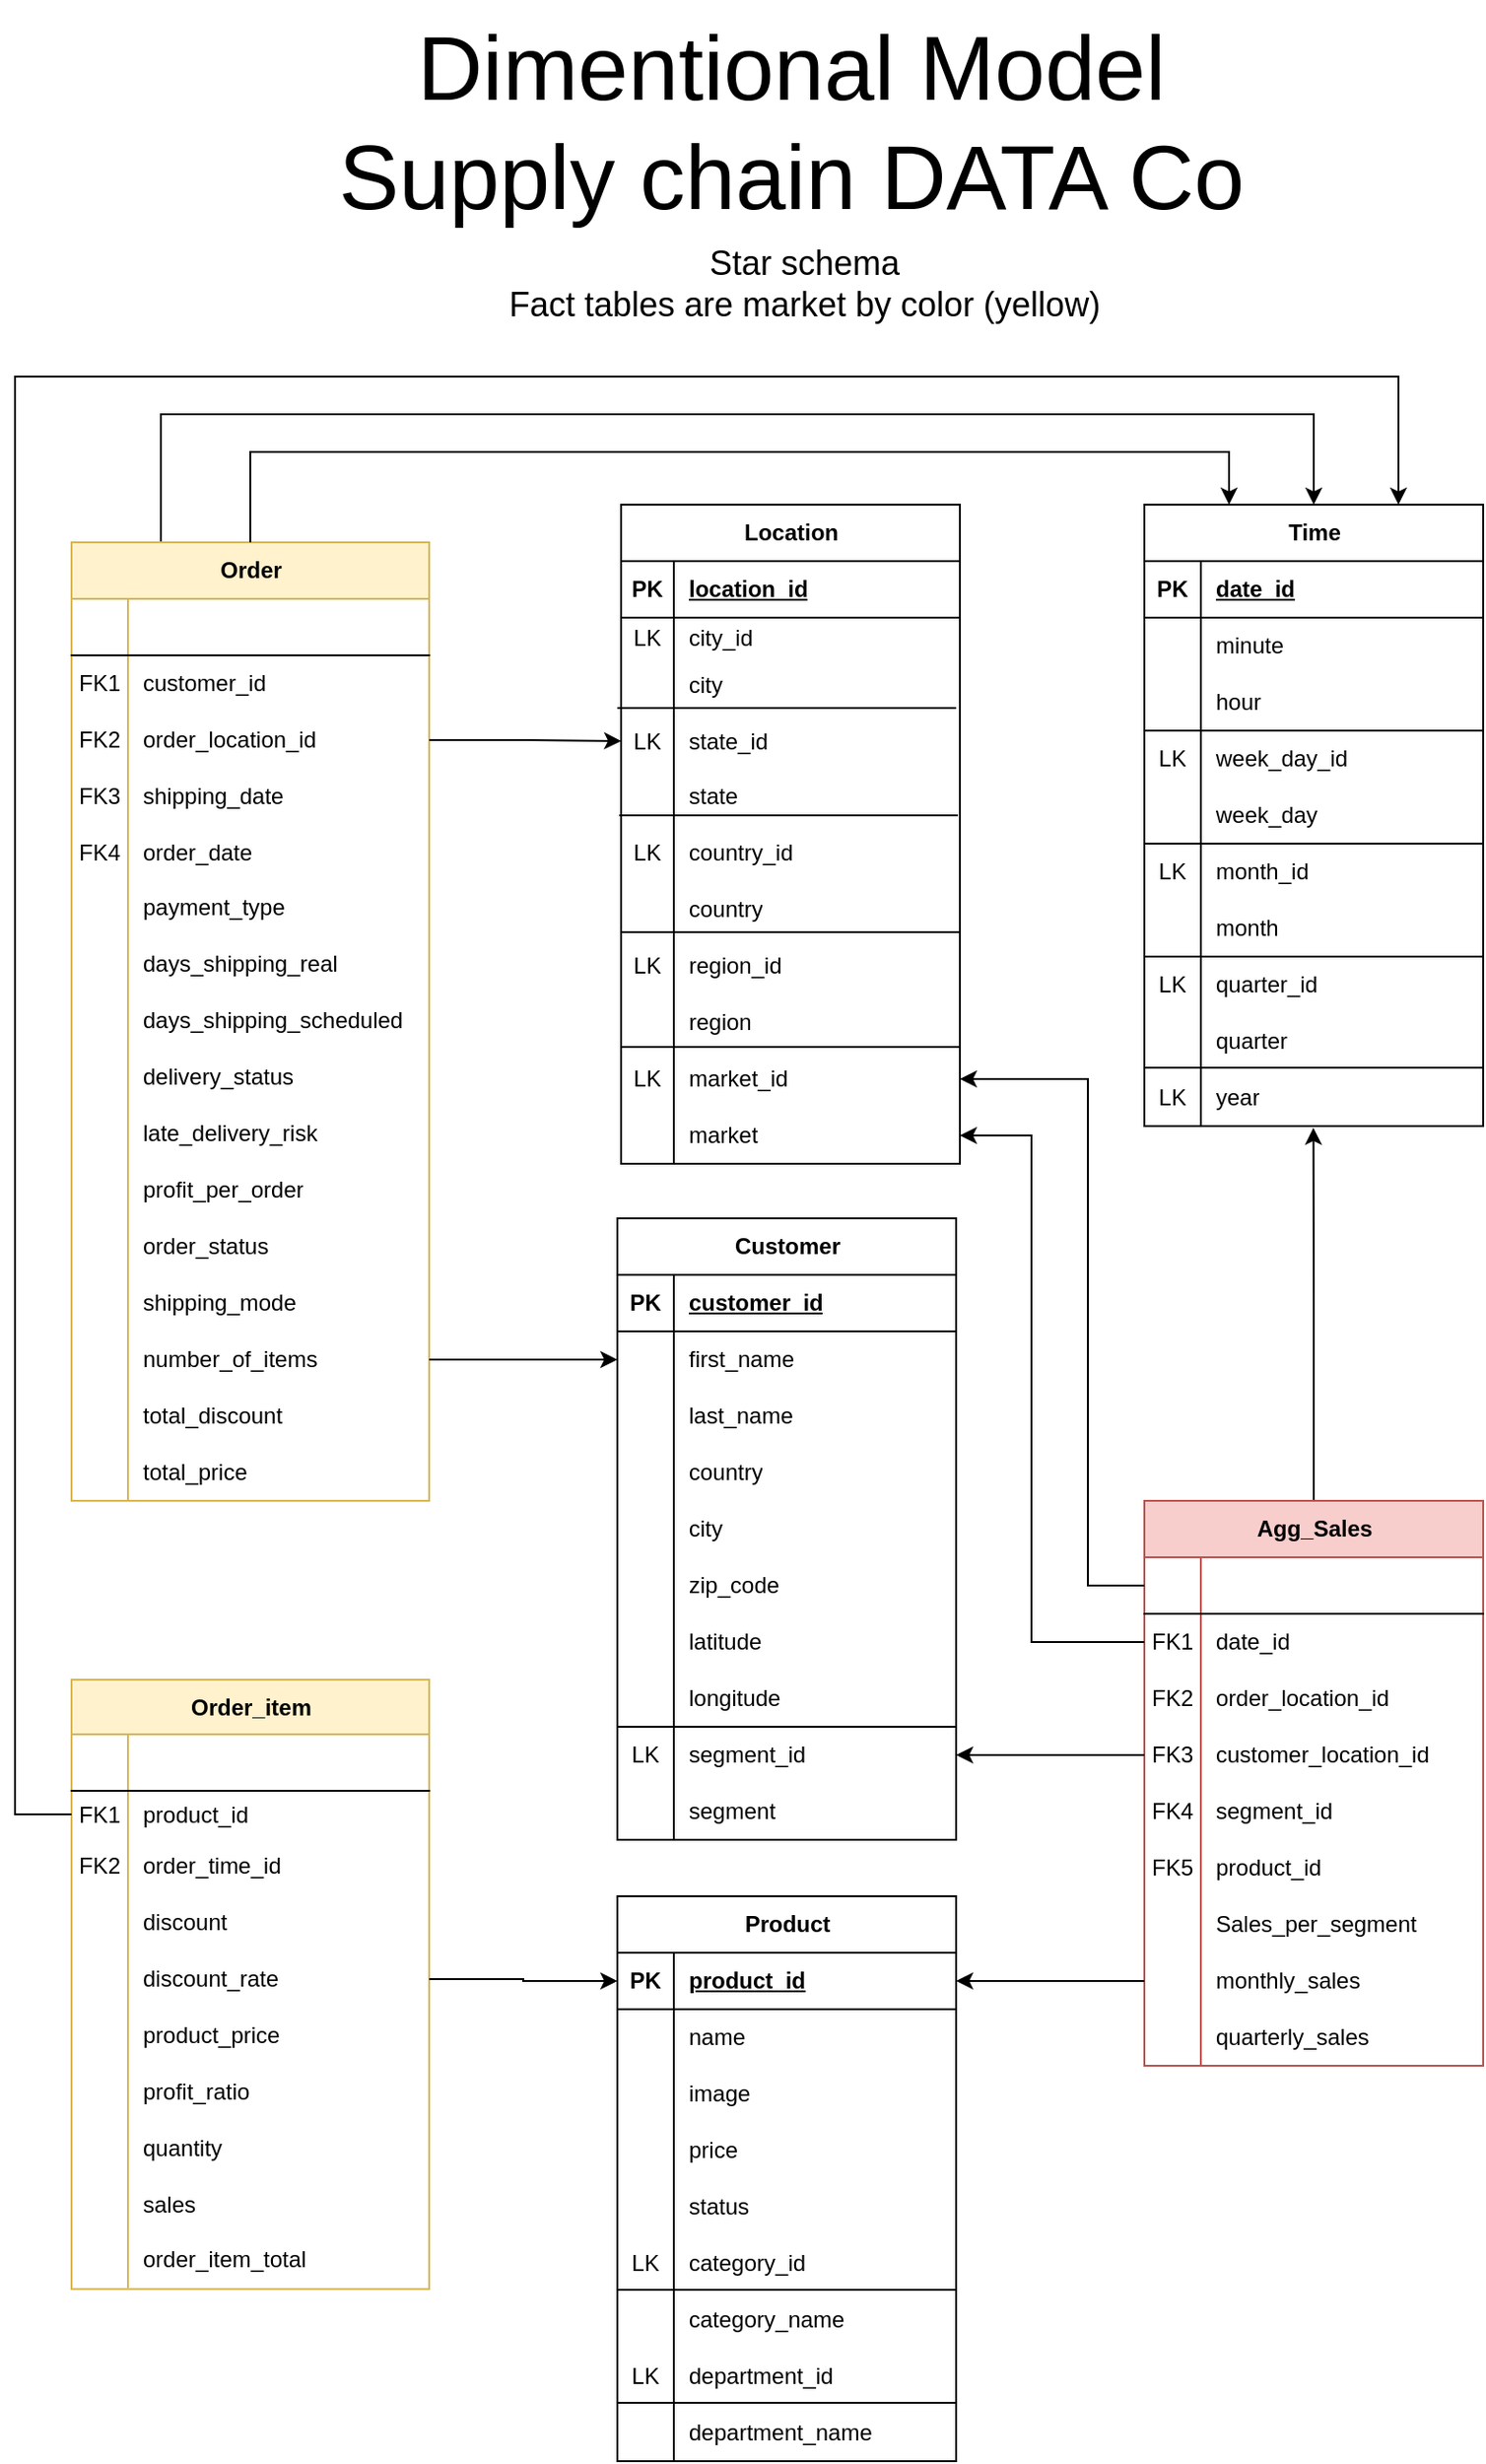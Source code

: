 <mxfile version="21.1.2" type="device">
  <diagram id="C5RBs43oDa-KdzZeNtuy" name="Page-1">
    <mxGraphModel dx="-150" dy="973" grid="1" gridSize="10" guides="1" tooltips="1" connect="1" arrows="1" fold="1" page="0" pageScale="1" pageWidth="827" pageHeight="1169" math="0" shadow="0">
      <root>
        <mxCell id="WIyWlLk6GJQsqaUBKTNV-0" />
        <mxCell id="WIyWlLk6GJQsqaUBKTNV-1" parent="WIyWlLk6GJQsqaUBKTNV-0" />
        <mxCell id="ciR2sDOiCZd-9xjIovYl-37" style="edgeStyle=orthogonalEdgeStyle;rounded=0;orthogonalLoop=1;jettySize=auto;html=1;exitX=0.25;exitY=0;exitDx=0;exitDy=0;entryX=0.5;entryY=0;entryDx=0;entryDy=0;" parent="WIyWlLk6GJQsqaUBKTNV-1" source="9vlINu2ijhQBHvUozJI8-0" target="9vlINu2ijhQBHvUozJI8-74" edge="1">
          <mxGeometry relative="1" as="geometry">
            <Array as="points">
              <mxPoint x="1637" y="90" />
              <mxPoint x="2250" y="90" />
            </Array>
          </mxGeometry>
        </mxCell>
        <mxCell id="9vlINu2ijhQBHvUozJI8-0" value="Order" style="shape=table;startSize=30;container=1;collapsible=1;childLayout=tableLayout;fixedRows=1;rowLines=0;fontStyle=1;align=center;resizeLast=1;html=1;fillColor=#fff2cc;strokeColor=#d6b656;" parent="WIyWlLk6GJQsqaUBKTNV-1" vertex="1">
          <mxGeometry x="1590" y="158" width="190.039" height="509" as="geometry" />
        </mxCell>
        <mxCell id="9vlINu2ijhQBHvUozJI8-1" value="" style="shape=tableRow;horizontal=0;startSize=0;swimlaneHead=0;swimlaneBody=0;fillColor=none;collapsible=0;dropTarget=0;points=[[0,0.5],[1,0.5]];portConstraint=eastwest;top=0;left=0;right=0;bottom=1;" parent="9vlINu2ijhQBHvUozJI8-0" vertex="1">
          <mxGeometry y="30" width="190.039" height="30" as="geometry" />
        </mxCell>
        <mxCell id="9vlINu2ijhQBHvUozJI8-2" value="" style="shape=partialRectangle;connectable=0;fillColor=none;top=0;left=0;bottom=0;right=0;fontStyle=1;overflow=hidden;whiteSpace=wrap;html=1;" parent="9vlINu2ijhQBHvUozJI8-1" vertex="1">
          <mxGeometry width="30" height="30" as="geometry">
            <mxRectangle width="30" height="30" as="alternateBounds" />
          </mxGeometry>
        </mxCell>
        <mxCell id="9vlINu2ijhQBHvUozJI8-3" value="" style="shape=partialRectangle;connectable=0;fillColor=none;top=0;left=0;bottom=0;right=0;align=left;spacingLeft=6;fontStyle=5;overflow=hidden;whiteSpace=wrap;html=1;" parent="9vlINu2ijhQBHvUozJI8-1" vertex="1">
          <mxGeometry x="30" width="160.039" height="30" as="geometry">
            <mxRectangle width="160.039" height="30" as="alternateBounds" />
          </mxGeometry>
        </mxCell>
        <mxCell id="crPJ7tFQ0Vz0llvzbCSS-12" style="shape=tableRow;horizontal=0;startSize=0;swimlaneHead=0;swimlaneBody=0;fillColor=none;collapsible=0;dropTarget=0;points=[[0,0.5],[1,0.5]];portConstraint=eastwest;top=0;left=0;right=0;bottom=0;" parent="9vlINu2ijhQBHvUozJI8-0" vertex="1">
          <mxGeometry y="60" width="190.039" height="30" as="geometry" />
        </mxCell>
        <mxCell id="crPJ7tFQ0Vz0llvzbCSS-13" value="FK1" style="shape=partialRectangle;connectable=0;fillColor=none;top=0;left=0;bottom=0;right=0;editable=1;overflow=hidden;whiteSpace=wrap;html=1;" parent="crPJ7tFQ0Vz0llvzbCSS-12" vertex="1">
          <mxGeometry width="30" height="30" as="geometry">
            <mxRectangle width="30" height="30" as="alternateBounds" />
          </mxGeometry>
        </mxCell>
        <mxCell id="crPJ7tFQ0Vz0llvzbCSS-14" value="customer_id" style="shape=partialRectangle;connectable=0;fillColor=none;top=0;left=0;bottom=0;right=0;align=left;spacingLeft=6;overflow=hidden;whiteSpace=wrap;html=1;" parent="crPJ7tFQ0Vz0llvzbCSS-12" vertex="1">
          <mxGeometry x="30" width="160.039" height="30" as="geometry">
            <mxRectangle width="160.039" height="30" as="alternateBounds" />
          </mxGeometry>
        </mxCell>
        <mxCell id="8LSA0JV7mJ2hiwA9IjpK-10" style="shape=tableRow;horizontal=0;startSize=0;swimlaneHead=0;swimlaneBody=0;fillColor=none;collapsible=0;dropTarget=0;points=[[0,0.5],[1,0.5]];portConstraint=eastwest;top=0;left=0;right=0;bottom=0;" parent="9vlINu2ijhQBHvUozJI8-0" vertex="1">
          <mxGeometry y="90" width="190.039" height="30" as="geometry" />
        </mxCell>
        <mxCell id="8LSA0JV7mJ2hiwA9IjpK-11" value="FK2" style="shape=partialRectangle;connectable=0;fillColor=none;top=0;left=0;bottom=0;right=0;editable=1;overflow=hidden;whiteSpace=wrap;html=1;" parent="8LSA0JV7mJ2hiwA9IjpK-10" vertex="1">
          <mxGeometry width="30" height="30" as="geometry">
            <mxRectangle width="30" height="30" as="alternateBounds" />
          </mxGeometry>
        </mxCell>
        <mxCell id="8LSA0JV7mJ2hiwA9IjpK-12" value="order_location_id" style="shape=partialRectangle;connectable=0;fillColor=none;top=0;left=0;bottom=0;right=0;align=left;spacingLeft=6;overflow=hidden;whiteSpace=wrap;html=1;" parent="8LSA0JV7mJ2hiwA9IjpK-10" vertex="1">
          <mxGeometry x="30" width="160.039" height="30" as="geometry">
            <mxRectangle width="160.039" height="30" as="alternateBounds" />
          </mxGeometry>
        </mxCell>
        <mxCell id="crPJ7tFQ0Vz0llvzbCSS-18" style="shape=tableRow;horizontal=0;startSize=0;swimlaneHead=0;swimlaneBody=0;fillColor=none;collapsible=0;dropTarget=0;points=[[0,0.5],[1,0.5]];portConstraint=eastwest;top=0;left=0;right=0;bottom=0;" parent="9vlINu2ijhQBHvUozJI8-0" vertex="1">
          <mxGeometry y="120" width="190.039" height="30" as="geometry" />
        </mxCell>
        <mxCell id="crPJ7tFQ0Vz0llvzbCSS-19" value="FK3" style="shape=partialRectangle;connectable=0;fillColor=none;top=0;left=0;bottom=0;right=0;editable=1;overflow=hidden;whiteSpace=wrap;html=1;" parent="crPJ7tFQ0Vz0llvzbCSS-18" vertex="1">
          <mxGeometry width="30" height="30" as="geometry">
            <mxRectangle width="30" height="30" as="alternateBounds" />
          </mxGeometry>
        </mxCell>
        <mxCell id="crPJ7tFQ0Vz0llvzbCSS-20" value="shipping_date" style="shape=partialRectangle;connectable=0;fillColor=none;top=0;left=0;bottom=0;right=0;align=left;spacingLeft=6;overflow=hidden;whiteSpace=wrap;html=1;" parent="crPJ7tFQ0Vz0llvzbCSS-18" vertex="1">
          <mxGeometry x="30" width="160.039" height="30" as="geometry">
            <mxRectangle width="160.039" height="30" as="alternateBounds" />
          </mxGeometry>
        </mxCell>
        <mxCell id="9vlINu2ijhQBHvUozJI8-199" style="shape=tableRow;horizontal=0;startSize=0;swimlaneHead=0;swimlaneBody=0;fillColor=none;collapsible=0;dropTarget=0;points=[[0,0.5],[1,0.5]];portConstraint=eastwest;top=0;left=0;right=0;bottom=0;fontStyle=1" parent="9vlINu2ijhQBHvUozJI8-0" vertex="1">
          <mxGeometry y="150" width="190.039" height="29" as="geometry" />
        </mxCell>
        <mxCell id="9vlINu2ijhQBHvUozJI8-200" value="FK4" style="shape=partialRectangle;connectable=0;fillColor=none;top=0;left=0;bottom=0;right=0;editable=1;overflow=hidden;whiteSpace=wrap;html=1;" parent="9vlINu2ijhQBHvUozJI8-199" vertex="1">
          <mxGeometry width="30" height="29" as="geometry">
            <mxRectangle width="30" height="29" as="alternateBounds" />
          </mxGeometry>
        </mxCell>
        <mxCell id="9vlINu2ijhQBHvUozJI8-201" value="order_date" style="shape=partialRectangle;connectable=0;fillColor=none;top=0;left=0;bottom=0;right=0;align=left;spacingLeft=6;overflow=hidden;whiteSpace=wrap;html=1;fontStyle=0" parent="9vlINu2ijhQBHvUozJI8-199" vertex="1">
          <mxGeometry x="30" width="160.039" height="29" as="geometry">
            <mxRectangle width="160.039" height="29" as="alternateBounds" />
          </mxGeometry>
        </mxCell>
        <mxCell id="9vlINu2ijhQBHvUozJI8-196" style="shape=tableRow;horizontal=0;startSize=0;swimlaneHead=0;swimlaneBody=0;fillColor=none;collapsible=0;dropTarget=0;points=[[0,0.5],[1,0.5]];portConstraint=eastwest;top=0;left=0;right=0;bottom=0;" parent="9vlINu2ijhQBHvUozJI8-0" vertex="1">
          <mxGeometry y="179" width="190.039" height="30" as="geometry" />
        </mxCell>
        <mxCell id="9vlINu2ijhQBHvUozJI8-197" style="shape=partialRectangle;connectable=0;fillColor=none;top=0;left=0;bottom=0;right=0;editable=1;overflow=hidden;whiteSpace=wrap;html=1;" parent="9vlINu2ijhQBHvUozJI8-196" vertex="1">
          <mxGeometry width="30" height="30" as="geometry">
            <mxRectangle width="30" height="30" as="alternateBounds" />
          </mxGeometry>
        </mxCell>
        <mxCell id="9vlINu2ijhQBHvUozJI8-198" value="payment_type" style="shape=partialRectangle;connectable=0;fillColor=none;top=0;left=0;bottom=0;right=0;align=left;spacingLeft=6;overflow=hidden;whiteSpace=wrap;html=1;" parent="9vlINu2ijhQBHvUozJI8-196" vertex="1">
          <mxGeometry x="30" width="160.039" height="30" as="geometry">
            <mxRectangle width="160.039" height="30" as="alternateBounds" />
          </mxGeometry>
        </mxCell>
        <mxCell id="9vlINu2ijhQBHvUozJI8-220" style="shape=tableRow;horizontal=0;startSize=0;swimlaneHead=0;swimlaneBody=0;fillColor=none;collapsible=0;dropTarget=0;points=[[0,0.5],[1,0.5]];portConstraint=eastwest;top=0;left=0;right=0;bottom=0;" parent="9vlINu2ijhQBHvUozJI8-0" vertex="1">
          <mxGeometry y="209" width="190.039" height="30" as="geometry" />
        </mxCell>
        <mxCell id="9vlINu2ijhQBHvUozJI8-221" style="shape=partialRectangle;connectable=0;fillColor=none;top=0;left=0;bottom=0;right=0;editable=1;overflow=hidden;whiteSpace=wrap;html=1;" parent="9vlINu2ijhQBHvUozJI8-220" vertex="1">
          <mxGeometry width="30" height="30" as="geometry">
            <mxRectangle width="30" height="30" as="alternateBounds" />
          </mxGeometry>
        </mxCell>
        <mxCell id="9vlINu2ijhQBHvUozJI8-222" value="days_shipping_real" style="shape=partialRectangle;connectable=0;fillColor=none;top=0;left=0;bottom=0;right=0;align=left;spacingLeft=6;overflow=hidden;whiteSpace=wrap;html=1;" parent="9vlINu2ijhQBHvUozJI8-220" vertex="1">
          <mxGeometry x="30" width="160.039" height="30" as="geometry">
            <mxRectangle width="160.039" height="30" as="alternateBounds" />
          </mxGeometry>
        </mxCell>
        <mxCell id="9vlINu2ijhQBHvUozJI8-223" style="shape=tableRow;horizontal=0;startSize=0;swimlaneHead=0;swimlaneBody=0;fillColor=none;collapsible=0;dropTarget=0;points=[[0,0.5],[1,0.5]];portConstraint=eastwest;top=0;left=0;right=0;bottom=0;" parent="9vlINu2ijhQBHvUozJI8-0" vertex="1">
          <mxGeometry y="239" width="190.039" height="30" as="geometry" />
        </mxCell>
        <mxCell id="9vlINu2ijhQBHvUozJI8-224" style="shape=partialRectangle;connectable=0;fillColor=none;top=0;left=0;bottom=0;right=0;editable=1;overflow=hidden;whiteSpace=wrap;html=1;" parent="9vlINu2ijhQBHvUozJI8-223" vertex="1">
          <mxGeometry width="30" height="30" as="geometry">
            <mxRectangle width="30" height="30" as="alternateBounds" />
          </mxGeometry>
        </mxCell>
        <mxCell id="9vlINu2ijhQBHvUozJI8-225" value="days_shipping_scheduled" style="shape=partialRectangle;connectable=0;fillColor=none;top=0;left=0;bottom=0;right=0;align=left;spacingLeft=6;overflow=hidden;whiteSpace=wrap;html=1;" parent="9vlINu2ijhQBHvUozJI8-223" vertex="1">
          <mxGeometry x="30" width="160.039" height="30" as="geometry">
            <mxRectangle width="160.039" height="30" as="alternateBounds" />
          </mxGeometry>
        </mxCell>
        <mxCell id="9vlINu2ijhQBHvUozJI8-229" style="shape=tableRow;horizontal=0;startSize=0;swimlaneHead=0;swimlaneBody=0;fillColor=none;collapsible=0;dropTarget=0;points=[[0,0.5],[1,0.5]];portConstraint=eastwest;top=0;left=0;right=0;bottom=0;" parent="9vlINu2ijhQBHvUozJI8-0" vertex="1">
          <mxGeometry y="269" width="190.039" height="30" as="geometry" />
        </mxCell>
        <mxCell id="9vlINu2ijhQBHvUozJI8-230" style="shape=partialRectangle;connectable=0;fillColor=none;top=0;left=0;bottom=0;right=0;editable=1;overflow=hidden;whiteSpace=wrap;html=1;" parent="9vlINu2ijhQBHvUozJI8-229" vertex="1">
          <mxGeometry width="30" height="30" as="geometry">
            <mxRectangle width="30" height="30" as="alternateBounds" />
          </mxGeometry>
        </mxCell>
        <mxCell id="9vlINu2ijhQBHvUozJI8-231" value="delivery_status" style="shape=partialRectangle;connectable=0;fillColor=none;top=0;left=0;bottom=0;right=0;align=left;spacingLeft=6;overflow=hidden;whiteSpace=wrap;html=1;" parent="9vlINu2ijhQBHvUozJI8-229" vertex="1">
          <mxGeometry x="30" width="160.039" height="30" as="geometry">
            <mxRectangle width="160.039" height="30" as="alternateBounds" />
          </mxGeometry>
        </mxCell>
        <mxCell id="9vlINu2ijhQBHvUozJI8-226" style="shape=tableRow;horizontal=0;startSize=0;swimlaneHead=0;swimlaneBody=0;fillColor=none;collapsible=0;dropTarget=0;points=[[0,0.5],[1,0.5]];portConstraint=eastwest;top=0;left=0;right=0;bottom=0;" parent="9vlINu2ijhQBHvUozJI8-0" vertex="1">
          <mxGeometry y="299" width="190.039" height="30" as="geometry" />
        </mxCell>
        <mxCell id="9vlINu2ijhQBHvUozJI8-227" style="shape=partialRectangle;connectable=0;fillColor=none;top=0;left=0;bottom=0;right=0;editable=1;overflow=hidden;whiteSpace=wrap;html=1;" parent="9vlINu2ijhQBHvUozJI8-226" vertex="1">
          <mxGeometry width="30" height="30" as="geometry">
            <mxRectangle width="30" height="30" as="alternateBounds" />
          </mxGeometry>
        </mxCell>
        <mxCell id="9vlINu2ijhQBHvUozJI8-228" value="late_delivery_risk" style="shape=partialRectangle;connectable=0;fillColor=none;top=0;left=0;bottom=0;right=0;align=left;spacingLeft=6;overflow=hidden;whiteSpace=wrap;html=1;" parent="9vlINu2ijhQBHvUozJI8-226" vertex="1">
          <mxGeometry x="30" width="160.039" height="30" as="geometry">
            <mxRectangle width="160.039" height="30" as="alternateBounds" />
          </mxGeometry>
        </mxCell>
        <mxCell id="9vlINu2ijhQBHvUozJI8-211" style="shape=tableRow;horizontal=0;startSize=0;swimlaneHead=0;swimlaneBody=0;fillColor=none;collapsible=0;dropTarget=0;points=[[0,0.5],[1,0.5]];portConstraint=eastwest;top=0;left=0;right=0;bottom=0;" parent="9vlINu2ijhQBHvUozJI8-0" vertex="1">
          <mxGeometry y="329" width="190.039" height="30" as="geometry" />
        </mxCell>
        <mxCell id="9vlINu2ijhQBHvUozJI8-212" style="shape=partialRectangle;connectable=0;fillColor=none;top=0;left=0;bottom=0;right=0;editable=1;overflow=hidden;whiteSpace=wrap;html=1;" parent="9vlINu2ijhQBHvUozJI8-211" vertex="1">
          <mxGeometry width="30" height="30" as="geometry">
            <mxRectangle width="30" height="30" as="alternateBounds" />
          </mxGeometry>
        </mxCell>
        <mxCell id="9vlINu2ijhQBHvUozJI8-213" value="profit_per_order" style="shape=partialRectangle;connectable=0;fillColor=none;top=0;left=0;bottom=0;right=0;align=left;spacingLeft=6;overflow=hidden;whiteSpace=wrap;html=1;fontStyle=0" parent="9vlINu2ijhQBHvUozJI8-211" vertex="1">
          <mxGeometry x="30" width="160.039" height="30" as="geometry">
            <mxRectangle width="160.039" height="30" as="alternateBounds" />
          </mxGeometry>
        </mxCell>
        <mxCell id="9vlINu2ijhQBHvUozJI8-214" style="shape=tableRow;horizontal=0;startSize=0;swimlaneHead=0;swimlaneBody=0;fillColor=none;collapsible=0;dropTarget=0;points=[[0,0.5],[1,0.5]];portConstraint=eastwest;top=0;left=0;right=0;bottom=0;" parent="9vlINu2ijhQBHvUozJI8-0" vertex="1">
          <mxGeometry y="359" width="190.039" height="30" as="geometry" />
        </mxCell>
        <mxCell id="9vlINu2ijhQBHvUozJI8-215" style="shape=partialRectangle;connectable=0;fillColor=none;top=0;left=0;bottom=0;right=0;editable=1;overflow=hidden;whiteSpace=wrap;html=1;" parent="9vlINu2ijhQBHvUozJI8-214" vertex="1">
          <mxGeometry width="30" height="30" as="geometry">
            <mxRectangle width="30" height="30" as="alternateBounds" />
          </mxGeometry>
        </mxCell>
        <mxCell id="9vlINu2ijhQBHvUozJI8-216" value="order_status" style="shape=partialRectangle;connectable=0;fillColor=none;top=0;left=0;bottom=0;right=0;align=left;spacingLeft=6;overflow=hidden;whiteSpace=wrap;html=1;fontStyle=0" parent="9vlINu2ijhQBHvUozJI8-214" vertex="1">
          <mxGeometry x="30" width="160.039" height="30" as="geometry">
            <mxRectangle width="160.039" height="30" as="alternateBounds" />
          </mxGeometry>
        </mxCell>
        <mxCell id="9vlINu2ijhQBHvUozJI8-208" style="shape=tableRow;horizontal=0;startSize=0;swimlaneHead=0;swimlaneBody=0;fillColor=none;collapsible=0;dropTarget=0;points=[[0,0.5],[1,0.5]];portConstraint=eastwest;top=0;left=0;right=0;bottom=0;fontStyle=1" parent="9vlINu2ijhQBHvUozJI8-0" vertex="1">
          <mxGeometry y="389" width="190.039" height="30" as="geometry" />
        </mxCell>
        <mxCell id="9vlINu2ijhQBHvUozJI8-209" style="shape=partialRectangle;connectable=0;fillColor=none;top=0;left=0;bottom=0;right=0;editable=1;overflow=hidden;whiteSpace=wrap;html=1;" parent="9vlINu2ijhQBHvUozJI8-208" vertex="1">
          <mxGeometry width="30" height="30" as="geometry">
            <mxRectangle width="30" height="30" as="alternateBounds" />
          </mxGeometry>
        </mxCell>
        <mxCell id="9vlINu2ijhQBHvUozJI8-210" value="shipping_mode" style="shape=partialRectangle;connectable=0;fillColor=none;top=0;left=0;bottom=0;right=0;align=left;spacingLeft=6;overflow=hidden;whiteSpace=wrap;html=1;fontStyle=0" parent="9vlINu2ijhQBHvUozJI8-208" vertex="1">
          <mxGeometry x="30" width="160.039" height="30" as="geometry">
            <mxRectangle width="160.039" height="30" as="alternateBounds" />
          </mxGeometry>
        </mxCell>
        <mxCell id="9vlINu2ijhQBHvUozJI8-4" value="" style="shape=tableRow;horizontal=0;startSize=0;swimlaneHead=0;swimlaneBody=0;fillColor=none;collapsible=0;dropTarget=0;points=[[0,0.5],[1,0.5]];portConstraint=eastwest;top=0;left=0;right=0;bottom=0;" parent="9vlINu2ijhQBHvUozJI8-0" vertex="1">
          <mxGeometry y="419" width="190.039" height="30" as="geometry" />
        </mxCell>
        <mxCell id="9vlINu2ijhQBHvUozJI8-5" value="" style="shape=partialRectangle;connectable=0;fillColor=none;top=0;left=0;bottom=0;right=0;editable=1;overflow=hidden;whiteSpace=wrap;html=1;" parent="9vlINu2ijhQBHvUozJI8-4" vertex="1">
          <mxGeometry width="30" height="30" as="geometry">
            <mxRectangle width="30" height="30" as="alternateBounds" />
          </mxGeometry>
        </mxCell>
        <mxCell id="9vlINu2ijhQBHvUozJI8-6" value="number_of_items" style="shape=partialRectangle;connectable=0;fillColor=none;top=0;left=0;bottom=0;right=0;align=left;spacingLeft=6;overflow=hidden;whiteSpace=wrap;html=1;fontStyle=0" parent="9vlINu2ijhQBHvUozJI8-4" vertex="1">
          <mxGeometry x="30" width="160.039" height="30" as="geometry">
            <mxRectangle width="160.039" height="30" as="alternateBounds" />
          </mxGeometry>
        </mxCell>
        <mxCell id="qMYEpVoAq5XhD6evY4pM-0" style="shape=tableRow;horizontal=0;startSize=0;swimlaneHead=0;swimlaneBody=0;fillColor=none;collapsible=0;dropTarget=0;points=[[0,0.5],[1,0.5]];portConstraint=eastwest;top=0;left=0;right=0;bottom=0;" parent="9vlINu2ijhQBHvUozJI8-0" vertex="1">
          <mxGeometry y="449" width="190.039" height="30" as="geometry" />
        </mxCell>
        <mxCell id="qMYEpVoAq5XhD6evY4pM-1" style="shape=partialRectangle;connectable=0;fillColor=none;top=0;left=0;bottom=0;right=0;editable=1;overflow=hidden;whiteSpace=wrap;html=1;" parent="qMYEpVoAq5XhD6evY4pM-0" vertex="1">
          <mxGeometry width="30" height="30" as="geometry">
            <mxRectangle width="30" height="30" as="alternateBounds" />
          </mxGeometry>
        </mxCell>
        <mxCell id="qMYEpVoAq5XhD6evY4pM-2" value="total_discount" style="shape=partialRectangle;connectable=0;fillColor=none;top=0;left=0;bottom=0;right=0;align=left;spacingLeft=6;overflow=hidden;whiteSpace=wrap;html=1;fontStyle=0" parent="qMYEpVoAq5XhD6evY4pM-0" vertex="1">
          <mxGeometry x="30" width="160.039" height="30" as="geometry">
            <mxRectangle width="160.039" height="30" as="alternateBounds" />
          </mxGeometry>
        </mxCell>
        <mxCell id="9vlINu2ijhQBHvUozJI8-7" value="" style="shape=tableRow;horizontal=0;startSize=0;swimlaneHead=0;swimlaneBody=0;fillColor=none;collapsible=0;dropTarget=0;points=[[0,0.5],[1,0.5]];portConstraint=eastwest;top=0;left=0;right=0;bottom=0;" parent="9vlINu2ijhQBHvUozJI8-0" vertex="1">
          <mxGeometry y="479" width="190.039" height="30" as="geometry" />
        </mxCell>
        <mxCell id="9vlINu2ijhQBHvUozJI8-8" value="" style="shape=partialRectangle;connectable=0;fillColor=none;top=0;left=0;bottom=0;right=0;editable=1;overflow=hidden;whiteSpace=wrap;html=1;" parent="9vlINu2ijhQBHvUozJI8-7" vertex="1">
          <mxGeometry width="30" height="30" as="geometry">
            <mxRectangle width="30" height="30" as="alternateBounds" />
          </mxGeometry>
        </mxCell>
        <mxCell id="9vlINu2ijhQBHvUozJI8-9" value="total_price&amp;nbsp;" style="shape=partialRectangle;connectable=0;fillColor=none;top=0;left=0;bottom=0;right=0;align=left;spacingLeft=6;overflow=hidden;whiteSpace=wrap;html=1;fontStyle=0" parent="9vlINu2ijhQBHvUozJI8-7" vertex="1">
          <mxGeometry x="30" width="160.039" height="30" as="geometry">
            <mxRectangle width="160.039" height="30" as="alternateBounds" />
          </mxGeometry>
        </mxCell>
        <mxCell id="9vlINu2ijhQBHvUozJI8-16" value="Order_item" style="shape=table;startSize=29;container=1;collapsible=1;childLayout=tableLayout;fixedRows=1;rowLines=0;fontStyle=1;align=center;resizeLast=1;html=1;fillColor=#fff2cc;strokeColor=#d6b656;" parent="WIyWlLk6GJQsqaUBKTNV-1" vertex="1">
          <mxGeometry x="1590" y="762" width="190.039" height="323.574" as="geometry" />
        </mxCell>
        <mxCell id="9vlINu2ijhQBHvUozJI8-17" value="" style="shape=tableRow;horizontal=0;startSize=0;swimlaneHead=0;swimlaneBody=0;fillColor=none;collapsible=0;dropTarget=0;points=[[0,0.5],[1,0.5]];portConstraint=eastwest;top=0;left=0;right=0;bottom=1;" parent="9vlINu2ijhQBHvUozJI8-16" vertex="1">
          <mxGeometry y="29" width="190.039" height="30" as="geometry" />
        </mxCell>
        <mxCell id="9vlINu2ijhQBHvUozJI8-18" value="" style="shape=partialRectangle;connectable=0;fillColor=none;top=0;left=0;bottom=0;right=0;fontStyle=1;overflow=hidden;whiteSpace=wrap;html=1;" parent="9vlINu2ijhQBHvUozJI8-17" vertex="1">
          <mxGeometry width="30" height="30" as="geometry">
            <mxRectangle width="30" height="30" as="alternateBounds" />
          </mxGeometry>
        </mxCell>
        <mxCell id="9vlINu2ijhQBHvUozJI8-19" value="" style="shape=partialRectangle;connectable=0;fillColor=none;top=0;left=0;bottom=0;right=0;align=left;spacingLeft=6;fontStyle=5;overflow=hidden;whiteSpace=wrap;html=1;" parent="9vlINu2ijhQBHvUozJI8-17" vertex="1">
          <mxGeometry x="30" width="160.039" height="30" as="geometry">
            <mxRectangle width="160.039" height="30" as="alternateBounds" />
          </mxGeometry>
        </mxCell>
        <mxCell id="crPJ7tFQ0Vz0llvzbCSS-52" style="shape=tableRow;horizontal=0;startSize=0;swimlaneHead=0;swimlaneBody=0;fillColor=none;collapsible=0;dropTarget=0;points=[[0,0.5],[1,0.5]];portConstraint=eastwest;top=0;left=0;right=0;bottom=0;" parent="9vlINu2ijhQBHvUozJI8-16" vertex="1">
          <mxGeometry y="59" width="190.039" height="25" as="geometry" />
        </mxCell>
        <mxCell id="crPJ7tFQ0Vz0llvzbCSS-53" value="FK1" style="shape=partialRectangle;connectable=0;fillColor=none;top=0;left=0;bottom=0;right=0;editable=1;overflow=hidden;whiteSpace=wrap;html=1;" parent="crPJ7tFQ0Vz0llvzbCSS-52" vertex="1">
          <mxGeometry width="30" height="25" as="geometry">
            <mxRectangle width="30" height="25" as="alternateBounds" />
          </mxGeometry>
        </mxCell>
        <mxCell id="crPJ7tFQ0Vz0llvzbCSS-54" value="product_id" style="shape=partialRectangle;connectable=0;fillColor=none;top=0;left=0;bottom=0;right=0;align=left;spacingLeft=6;overflow=hidden;whiteSpace=wrap;html=1;" parent="crPJ7tFQ0Vz0llvzbCSS-52" vertex="1">
          <mxGeometry x="30" width="160.039" height="25" as="geometry">
            <mxRectangle width="160.039" height="25" as="alternateBounds" />
          </mxGeometry>
        </mxCell>
        <mxCell id="crPJ7tFQ0Vz0llvzbCSS-55" style="shape=tableRow;horizontal=0;startSize=0;swimlaneHead=0;swimlaneBody=0;fillColor=none;collapsible=0;dropTarget=0;points=[[0,0.5],[1,0.5]];portConstraint=eastwest;top=0;left=0;right=0;bottom=0;" parent="9vlINu2ijhQBHvUozJI8-16" vertex="1">
          <mxGeometry y="84" width="190.039" height="30" as="geometry" />
        </mxCell>
        <mxCell id="crPJ7tFQ0Vz0llvzbCSS-56" value="FK2" style="shape=partialRectangle;connectable=0;fillColor=none;top=0;left=0;bottom=0;right=0;editable=1;overflow=hidden;whiteSpace=wrap;html=1;" parent="crPJ7tFQ0Vz0llvzbCSS-55" vertex="1">
          <mxGeometry width="30" height="30" as="geometry">
            <mxRectangle width="30" height="30" as="alternateBounds" />
          </mxGeometry>
        </mxCell>
        <mxCell id="crPJ7tFQ0Vz0llvzbCSS-57" value="order_time_id" style="shape=partialRectangle;connectable=0;fillColor=none;top=0;left=0;bottom=0;right=0;align=left;spacingLeft=6;overflow=hidden;whiteSpace=wrap;html=1;" parent="crPJ7tFQ0Vz0llvzbCSS-55" vertex="1">
          <mxGeometry x="30" width="160.039" height="30" as="geometry">
            <mxRectangle width="160.039" height="30" as="alternateBounds" />
          </mxGeometry>
        </mxCell>
        <mxCell id="9vlINu2ijhQBHvUozJI8-20" value="" style="shape=tableRow;horizontal=0;startSize=0;swimlaneHead=0;swimlaneBody=0;fillColor=none;collapsible=0;dropTarget=0;points=[[0,0.5],[1,0.5]];portConstraint=eastwest;top=0;left=0;right=0;bottom=0;" parent="9vlINu2ijhQBHvUozJI8-16" vertex="1">
          <mxGeometry y="114" width="190.039" height="30" as="geometry" />
        </mxCell>
        <mxCell id="9vlINu2ijhQBHvUozJI8-21" value="" style="shape=partialRectangle;connectable=0;fillColor=none;top=0;left=0;bottom=0;right=0;editable=1;overflow=hidden;whiteSpace=wrap;html=1;" parent="9vlINu2ijhQBHvUozJI8-20" vertex="1">
          <mxGeometry width="30" height="30" as="geometry">
            <mxRectangle width="30" height="30" as="alternateBounds" />
          </mxGeometry>
        </mxCell>
        <mxCell id="9vlINu2ijhQBHvUozJI8-22" value="discount" style="shape=partialRectangle;connectable=0;fillColor=none;top=0;left=0;bottom=0;right=0;align=left;spacingLeft=6;overflow=hidden;whiteSpace=wrap;html=1;" parent="9vlINu2ijhQBHvUozJI8-20" vertex="1">
          <mxGeometry x="30" width="160.039" height="30" as="geometry">
            <mxRectangle width="160.039" height="30" as="alternateBounds" />
          </mxGeometry>
        </mxCell>
        <mxCell id="9vlINu2ijhQBHvUozJI8-232" style="shape=tableRow;horizontal=0;startSize=0;swimlaneHead=0;swimlaneBody=0;fillColor=none;collapsible=0;dropTarget=0;points=[[0,0.5],[1,0.5]];portConstraint=eastwest;top=0;left=0;right=0;bottom=0;" parent="9vlINu2ijhQBHvUozJI8-16" vertex="1">
          <mxGeometry y="144" width="190.039" height="30" as="geometry" />
        </mxCell>
        <mxCell id="9vlINu2ijhQBHvUozJI8-233" style="shape=partialRectangle;connectable=0;fillColor=none;top=0;left=0;bottom=0;right=0;editable=1;overflow=hidden;whiteSpace=wrap;html=1;" parent="9vlINu2ijhQBHvUozJI8-232" vertex="1">
          <mxGeometry width="30" height="30" as="geometry">
            <mxRectangle width="30" height="30" as="alternateBounds" />
          </mxGeometry>
        </mxCell>
        <mxCell id="9vlINu2ijhQBHvUozJI8-234" value="discount_rate" style="shape=partialRectangle;connectable=0;fillColor=none;top=0;left=0;bottom=0;right=0;align=left;spacingLeft=6;overflow=hidden;whiteSpace=wrap;html=1;" parent="9vlINu2ijhQBHvUozJI8-232" vertex="1">
          <mxGeometry x="30" width="160.039" height="30" as="geometry">
            <mxRectangle width="160.039" height="30" as="alternateBounds" />
          </mxGeometry>
        </mxCell>
        <mxCell id="9vlINu2ijhQBHvUozJI8-235" style="shape=tableRow;horizontal=0;startSize=0;swimlaneHead=0;swimlaneBody=0;fillColor=none;collapsible=0;dropTarget=0;points=[[0,0.5],[1,0.5]];portConstraint=eastwest;top=0;left=0;right=0;bottom=0;" parent="9vlINu2ijhQBHvUozJI8-16" vertex="1">
          <mxGeometry y="174" width="190.039" height="30" as="geometry" />
        </mxCell>
        <mxCell id="9vlINu2ijhQBHvUozJI8-236" style="shape=partialRectangle;connectable=0;fillColor=none;top=0;left=0;bottom=0;right=0;editable=1;overflow=hidden;whiteSpace=wrap;html=1;" parent="9vlINu2ijhQBHvUozJI8-235" vertex="1">
          <mxGeometry width="30" height="30" as="geometry">
            <mxRectangle width="30" height="30" as="alternateBounds" />
          </mxGeometry>
        </mxCell>
        <mxCell id="9vlINu2ijhQBHvUozJI8-237" value="product_price" style="shape=partialRectangle;connectable=0;fillColor=none;top=0;left=0;bottom=0;right=0;align=left;spacingLeft=6;overflow=hidden;whiteSpace=wrap;html=1;" parent="9vlINu2ijhQBHvUozJI8-235" vertex="1">
          <mxGeometry x="30" width="160.039" height="30" as="geometry">
            <mxRectangle width="160.039" height="30" as="alternateBounds" />
          </mxGeometry>
        </mxCell>
        <mxCell id="9vlINu2ijhQBHvUozJI8-238" style="shape=tableRow;horizontal=0;startSize=0;swimlaneHead=0;swimlaneBody=0;fillColor=none;collapsible=0;dropTarget=0;points=[[0,0.5],[1,0.5]];portConstraint=eastwest;top=0;left=0;right=0;bottom=0;" parent="9vlINu2ijhQBHvUozJI8-16" vertex="1">
          <mxGeometry y="204" width="190.039" height="30" as="geometry" />
        </mxCell>
        <mxCell id="9vlINu2ijhQBHvUozJI8-239" style="shape=partialRectangle;connectable=0;fillColor=none;top=0;left=0;bottom=0;right=0;editable=1;overflow=hidden;whiteSpace=wrap;html=1;" parent="9vlINu2ijhQBHvUozJI8-238" vertex="1">
          <mxGeometry width="30" height="30" as="geometry">
            <mxRectangle width="30" height="30" as="alternateBounds" />
          </mxGeometry>
        </mxCell>
        <mxCell id="9vlINu2ijhQBHvUozJI8-240" value="profit_ratio" style="shape=partialRectangle;connectable=0;fillColor=none;top=0;left=0;bottom=0;right=0;align=left;spacingLeft=6;overflow=hidden;whiteSpace=wrap;html=1;" parent="9vlINu2ijhQBHvUozJI8-238" vertex="1">
          <mxGeometry x="30" width="160.039" height="30" as="geometry">
            <mxRectangle width="160.039" height="30" as="alternateBounds" />
          </mxGeometry>
        </mxCell>
        <mxCell id="9vlINu2ijhQBHvUozJI8-241" style="shape=tableRow;horizontal=0;startSize=0;swimlaneHead=0;swimlaneBody=0;fillColor=none;collapsible=0;dropTarget=0;points=[[0,0.5],[1,0.5]];portConstraint=eastwest;top=0;left=0;right=0;bottom=0;" parent="9vlINu2ijhQBHvUozJI8-16" vertex="1">
          <mxGeometry y="234" width="190.039" height="30" as="geometry" />
        </mxCell>
        <mxCell id="9vlINu2ijhQBHvUozJI8-242" style="shape=partialRectangle;connectable=0;fillColor=none;top=0;left=0;bottom=0;right=0;editable=1;overflow=hidden;whiteSpace=wrap;html=1;" parent="9vlINu2ijhQBHvUozJI8-241" vertex="1">
          <mxGeometry width="30" height="30" as="geometry">
            <mxRectangle width="30" height="30" as="alternateBounds" />
          </mxGeometry>
        </mxCell>
        <mxCell id="9vlINu2ijhQBHvUozJI8-243" value="quantity" style="shape=partialRectangle;connectable=0;fillColor=none;top=0;left=0;bottom=0;right=0;align=left;spacingLeft=6;overflow=hidden;whiteSpace=wrap;html=1;" parent="9vlINu2ijhQBHvUozJI8-241" vertex="1">
          <mxGeometry x="30" width="160.039" height="30" as="geometry">
            <mxRectangle width="160.039" height="30" as="alternateBounds" />
          </mxGeometry>
        </mxCell>
        <mxCell id="9vlINu2ijhQBHvUozJI8-23" value="" style="shape=tableRow;horizontal=0;startSize=0;swimlaneHead=0;swimlaneBody=0;fillColor=none;collapsible=0;dropTarget=0;points=[[0,0.5],[1,0.5]];portConstraint=eastwest;top=0;left=0;right=0;bottom=0;" parent="9vlINu2ijhQBHvUozJI8-16" vertex="1">
          <mxGeometry y="264" width="190.039" height="29" as="geometry" />
        </mxCell>
        <mxCell id="9vlINu2ijhQBHvUozJI8-24" value="" style="shape=partialRectangle;connectable=0;fillColor=none;top=0;left=0;bottom=0;right=0;editable=1;overflow=hidden;whiteSpace=wrap;html=1;" parent="9vlINu2ijhQBHvUozJI8-23" vertex="1">
          <mxGeometry width="30" height="29" as="geometry">
            <mxRectangle width="30" height="29" as="alternateBounds" />
          </mxGeometry>
        </mxCell>
        <mxCell id="9vlINu2ijhQBHvUozJI8-25" value="sales" style="shape=partialRectangle;connectable=0;fillColor=none;top=0;left=0;bottom=0;right=0;align=left;spacingLeft=6;overflow=hidden;whiteSpace=wrap;html=1;" parent="9vlINu2ijhQBHvUozJI8-23" vertex="1">
          <mxGeometry x="30" width="160.039" height="29" as="geometry">
            <mxRectangle width="160.039" height="29" as="alternateBounds" />
          </mxGeometry>
        </mxCell>
        <mxCell id="9vlINu2ijhQBHvUozJI8-71" style="shape=tableRow;horizontal=0;startSize=0;swimlaneHead=0;swimlaneBody=0;fillColor=none;collapsible=0;dropTarget=0;points=[[0,0.5],[1,0.5]];portConstraint=eastwest;top=0;left=0;right=0;bottom=0;" parent="9vlINu2ijhQBHvUozJI8-16" vertex="1">
          <mxGeometry y="293" width="190.039" height="30" as="geometry" />
        </mxCell>
        <mxCell id="9vlINu2ijhQBHvUozJI8-72" style="shape=partialRectangle;connectable=0;fillColor=none;top=0;left=0;bottom=0;right=0;editable=1;overflow=hidden;whiteSpace=wrap;html=1;" parent="9vlINu2ijhQBHvUozJI8-71" vertex="1">
          <mxGeometry width="30" height="30" as="geometry">
            <mxRectangle width="30" height="30" as="alternateBounds" />
          </mxGeometry>
        </mxCell>
        <mxCell id="9vlINu2ijhQBHvUozJI8-73" value="order_item_total" style="shape=partialRectangle;connectable=0;fillColor=none;top=0;left=0;bottom=0;right=0;align=left;spacingLeft=6;overflow=hidden;whiteSpace=wrap;html=1;" parent="9vlINu2ijhQBHvUozJI8-71" vertex="1">
          <mxGeometry x="30" width="160.039" height="30" as="geometry">
            <mxRectangle width="160.039" height="30" as="alternateBounds" />
          </mxGeometry>
        </mxCell>
        <mxCell id="ciR2sDOiCZd-9xjIovYl-39" style="edgeStyle=orthogonalEdgeStyle;rounded=0;orthogonalLoop=1;jettySize=auto;html=1;exitX=0.5;exitY=0;exitDx=0;exitDy=0;entryX=0.499;entryY=1.031;entryDx=0;entryDy=0;entryPerimeter=0;" parent="WIyWlLk6GJQsqaUBKTNV-1" source="9vlINu2ijhQBHvUozJI8-26" target="9vlINu2ijhQBHvUozJI8-142" edge="1">
          <mxGeometry relative="1" as="geometry" />
        </mxCell>
        <mxCell id="9vlINu2ijhQBHvUozJI8-26" value="Agg_Sales" style="shape=table;startSize=30;container=1;collapsible=1;childLayout=tableLayout;fixedRows=1;rowLines=0;fontStyle=1;align=center;resizeLast=1;html=1;fillColor=#f8cecc;strokeColor=#b85450;" parent="WIyWlLk6GJQsqaUBKTNV-1" vertex="1">
          <mxGeometry x="2160" y="667" width="180" height="300" as="geometry" />
        </mxCell>
        <mxCell id="9vlINu2ijhQBHvUozJI8-27" value="" style="shape=tableRow;horizontal=0;startSize=0;swimlaneHead=0;swimlaneBody=0;fillColor=none;collapsible=0;dropTarget=0;points=[[0,0.5],[1,0.5]];portConstraint=eastwest;top=0;left=0;right=0;bottom=1;" parent="9vlINu2ijhQBHvUozJI8-26" vertex="1">
          <mxGeometry y="30" width="180" height="30" as="geometry" />
        </mxCell>
        <mxCell id="9vlINu2ijhQBHvUozJI8-28" value="" style="shape=partialRectangle;connectable=0;fillColor=none;top=0;left=0;bottom=0;right=0;fontStyle=1;overflow=hidden;whiteSpace=wrap;html=1;" parent="9vlINu2ijhQBHvUozJI8-27" vertex="1">
          <mxGeometry width="30" height="30" as="geometry">
            <mxRectangle width="30" height="30" as="alternateBounds" />
          </mxGeometry>
        </mxCell>
        <mxCell id="9vlINu2ijhQBHvUozJI8-29" value="" style="shape=partialRectangle;connectable=0;fillColor=none;top=0;left=0;bottom=0;right=0;align=left;spacingLeft=6;fontStyle=5;overflow=hidden;whiteSpace=wrap;html=1;" parent="9vlINu2ijhQBHvUozJI8-27" vertex="1">
          <mxGeometry x="30" width="150" height="30" as="geometry">
            <mxRectangle width="150" height="30" as="alternateBounds" />
          </mxGeometry>
        </mxCell>
        <mxCell id="crPJ7tFQ0Vz0llvzbCSS-49" style="shape=tableRow;horizontal=0;startSize=0;swimlaneHead=0;swimlaneBody=0;fillColor=none;collapsible=0;dropTarget=0;points=[[0,0.5],[1,0.5]];portConstraint=eastwest;top=0;left=0;right=0;bottom=0;" parent="9vlINu2ijhQBHvUozJI8-26" vertex="1">
          <mxGeometry y="60" width="180" height="30" as="geometry" />
        </mxCell>
        <mxCell id="crPJ7tFQ0Vz0llvzbCSS-50" value="FK1" style="shape=partialRectangle;connectable=0;fillColor=none;top=0;left=0;bottom=0;right=0;editable=1;overflow=hidden;whiteSpace=wrap;html=1;" parent="crPJ7tFQ0Vz0llvzbCSS-49" vertex="1">
          <mxGeometry width="30" height="30" as="geometry">
            <mxRectangle width="30" height="30" as="alternateBounds" />
          </mxGeometry>
        </mxCell>
        <mxCell id="crPJ7tFQ0Vz0llvzbCSS-51" value="&lt;font&gt;date_id&lt;/font&gt;" style="shape=partialRectangle;connectable=0;fillColor=none;top=0;left=0;bottom=0;right=0;align=left;spacingLeft=6;overflow=hidden;whiteSpace=wrap;html=1;strokeColor=#000000;fontColor=#000000;" parent="crPJ7tFQ0Vz0llvzbCSS-49" vertex="1">
          <mxGeometry x="30" width="150" height="30" as="geometry">
            <mxRectangle width="150" height="30" as="alternateBounds" />
          </mxGeometry>
        </mxCell>
        <mxCell id="crPJ7tFQ0Vz0llvzbCSS-61" style="shape=tableRow;horizontal=0;startSize=0;swimlaneHead=0;swimlaneBody=0;fillColor=none;collapsible=0;dropTarget=0;points=[[0,0.5],[1,0.5]];portConstraint=eastwest;top=0;left=0;right=0;bottom=0;" parent="9vlINu2ijhQBHvUozJI8-26" vertex="1">
          <mxGeometry y="90" width="180" height="30" as="geometry" />
        </mxCell>
        <mxCell id="crPJ7tFQ0Vz0llvzbCSS-62" value="FK2" style="shape=partialRectangle;connectable=0;fillColor=none;top=0;left=0;bottom=0;right=0;editable=1;overflow=hidden;whiteSpace=wrap;html=1;" parent="crPJ7tFQ0Vz0llvzbCSS-61" vertex="1">
          <mxGeometry width="30" height="30" as="geometry">
            <mxRectangle width="30" height="30" as="alternateBounds" />
          </mxGeometry>
        </mxCell>
        <mxCell id="crPJ7tFQ0Vz0llvzbCSS-63" value="order_location_id" style="shape=partialRectangle;connectable=0;fillColor=none;top=0;left=0;bottom=0;right=0;align=left;spacingLeft=6;overflow=hidden;whiteSpace=wrap;html=1;strokeColor=#FF0019;fontColor=#000000;" parent="crPJ7tFQ0Vz0llvzbCSS-61" vertex="1">
          <mxGeometry x="30" width="150" height="30" as="geometry">
            <mxRectangle width="150" height="30" as="alternateBounds" />
          </mxGeometry>
        </mxCell>
        <mxCell id="8LSA0JV7mJ2hiwA9IjpK-0" style="shape=tableRow;horizontal=0;startSize=0;swimlaneHead=0;swimlaneBody=0;fillColor=none;collapsible=0;dropTarget=0;points=[[0,0.5],[1,0.5]];portConstraint=eastwest;top=0;left=0;right=0;bottom=0;" parent="9vlINu2ijhQBHvUozJI8-26" vertex="1">
          <mxGeometry y="120" width="180" height="30" as="geometry" />
        </mxCell>
        <mxCell id="8LSA0JV7mJ2hiwA9IjpK-1" value="FK3" style="shape=partialRectangle;connectable=0;fillColor=none;top=0;left=0;bottom=0;right=0;editable=1;overflow=hidden;whiteSpace=wrap;html=1;" parent="8LSA0JV7mJ2hiwA9IjpK-0" vertex="1">
          <mxGeometry width="30" height="30" as="geometry">
            <mxRectangle width="30" height="30" as="alternateBounds" />
          </mxGeometry>
        </mxCell>
        <mxCell id="8LSA0JV7mJ2hiwA9IjpK-2" value="customer_location_id" style="shape=partialRectangle;connectable=0;fillColor=none;top=0;left=0;bottom=0;right=0;align=left;spacingLeft=6;overflow=hidden;whiteSpace=wrap;html=1;strokeColor=#FF0019;fontColor=#000000;" parent="8LSA0JV7mJ2hiwA9IjpK-0" vertex="1">
          <mxGeometry x="30" width="150" height="30" as="geometry">
            <mxRectangle width="150" height="30" as="alternateBounds" />
          </mxGeometry>
        </mxCell>
        <mxCell id="crPJ7tFQ0Vz0llvzbCSS-64" style="shape=tableRow;horizontal=0;startSize=0;swimlaneHead=0;swimlaneBody=0;fillColor=none;collapsible=0;dropTarget=0;points=[[0,0.5],[1,0.5]];portConstraint=eastwest;top=0;left=0;right=0;bottom=0;" parent="9vlINu2ijhQBHvUozJI8-26" vertex="1">
          <mxGeometry y="150" width="180" height="30" as="geometry" />
        </mxCell>
        <mxCell id="crPJ7tFQ0Vz0llvzbCSS-65" value="FK4" style="shape=partialRectangle;connectable=0;fillColor=none;top=0;left=0;bottom=0;right=0;editable=1;overflow=hidden;whiteSpace=wrap;html=1;" parent="crPJ7tFQ0Vz0llvzbCSS-64" vertex="1">
          <mxGeometry width="30" height="30" as="geometry">
            <mxRectangle width="30" height="30" as="alternateBounds" />
          </mxGeometry>
        </mxCell>
        <mxCell id="crPJ7tFQ0Vz0llvzbCSS-66" value="segment_id" style="shape=partialRectangle;connectable=0;fillColor=none;top=0;left=0;bottom=0;right=0;align=left;spacingLeft=6;overflow=hidden;whiteSpace=wrap;html=1;strokeColor=#FF0019;fontColor=#000000;" parent="crPJ7tFQ0Vz0llvzbCSS-64" vertex="1">
          <mxGeometry x="30" width="150" height="30" as="geometry">
            <mxRectangle width="150" height="30" as="alternateBounds" />
          </mxGeometry>
        </mxCell>
        <mxCell id="crPJ7tFQ0Vz0llvzbCSS-67" style="shape=tableRow;horizontal=0;startSize=0;swimlaneHead=0;swimlaneBody=0;fillColor=none;collapsible=0;dropTarget=0;points=[[0,0.5],[1,0.5]];portConstraint=eastwest;top=0;left=0;right=0;bottom=0;" parent="9vlINu2ijhQBHvUozJI8-26" vertex="1">
          <mxGeometry y="180" width="180" height="30" as="geometry" />
        </mxCell>
        <mxCell id="crPJ7tFQ0Vz0llvzbCSS-68" value="FK5" style="shape=partialRectangle;connectable=0;fillColor=none;top=0;left=0;bottom=0;right=0;editable=1;overflow=hidden;whiteSpace=wrap;html=1;" parent="crPJ7tFQ0Vz0llvzbCSS-67" vertex="1">
          <mxGeometry width="30" height="30" as="geometry">
            <mxRectangle width="30" height="30" as="alternateBounds" />
          </mxGeometry>
        </mxCell>
        <mxCell id="crPJ7tFQ0Vz0llvzbCSS-69" value="product_id" style="shape=partialRectangle;connectable=0;fillColor=none;top=0;left=0;bottom=0;right=0;align=left;spacingLeft=6;overflow=hidden;whiteSpace=wrap;html=1;strokeColor=#FF0019;fontColor=#000000;" parent="crPJ7tFQ0Vz0llvzbCSS-67" vertex="1">
          <mxGeometry x="30" width="150" height="30" as="geometry">
            <mxRectangle width="150" height="30" as="alternateBounds" />
          </mxGeometry>
        </mxCell>
        <mxCell id="9vlINu2ijhQBHvUozJI8-30" value="" style="shape=tableRow;horizontal=0;startSize=0;swimlaneHead=0;swimlaneBody=0;fillColor=none;collapsible=0;dropTarget=0;points=[[0,0.5],[1,0.5]];portConstraint=eastwest;top=0;left=0;right=0;bottom=0;" parent="9vlINu2ijhQBHvUozJI8-26" vertex="1">
          <mxGeometry y="210" width="180" height="30" as="geometry" />
        </mxCell>
        <mxCell id="9vlINu2ijhQBHvUozJI8-31" value="" style="shape=partialRectangle;connectable=0;fillColor=none;top=0;left=0;bottom=0;right=0;editable=1;overflow=hidden;whiteSpace=wrap;html=1;" parent="9vlINu2ijhQBHvUozJI8-30" vertex="1">
          <mxGeometry width="30" height="30" as="geometry">
            <mxRectangle width="30" height="30" as="alternateBounds" />
          </mxGeometry>
        </mxCell>
        <mxCell id="9vlINu2ijhQBHvUozJI8-32" value="Sales_per_segment" style="shape=partialRectangle;connectable=0;fillColor=none;top=0;left=0;bottom=0;right=0;align=left;spacingLeft=6;overflow=hidden;whiteSpace=wrap;html=1;strokeColor=#000000;" parent="9vlINu2ijhQBHvUozJI8-30" vertex="1">
          <mxGeometry x="30" width="150" height="30" as="geometry">
            <mxRectangle width="150" height="30" as="alternateBounds" />
          </mxGeometry>
        </mxCell>
        <mxCell id="9vlINu2ijhQBHvUozJI8-33" value="" style="shape=tableRow;horizontal=0;startSize=0;swimlaneHead=0;swimlaneBody=0;fillColor=none;collapsible=0;dropTarget=0;points=[[0,0.5],[1,0.5]];portConstraint=eastwest;top=0;left=0;right=0;bottom=0;" parent="9vlINu2ijhQBHvUozJI8-26" vertex="1">
          <mxGeometry y="240" width="180" height="30" as="geometry" />
        </mxCell>
        <mxCell id="9vlINu2ijhQBHvUozJI8-34" value="" style="shape=partialRectangle;connectable=0;fillColor=none;top=0;left=0;bottom=0;right=0;editable=1;overflow=hidden;whiteSpace=wrap;html=1;" parent="9vlINu2ijhQBHvUozJI8-33" vertex="1">
          <mxGeometry width="30" height="30" as="geometry">
            <mxRectangle width="30" height="30" as="alternateBounds" />
          </mxGeometry>
        </mxCell>
        <mxCell id="9vlINu2ijhQBHvUozJI8-35" value="monthly_sales" style="shape=partialRectangle;connectable=0;fillColor=none;top=0;left=0;bottom=0;right=0;align=left;spacingLeft=6;overflow=hidden;whiteSpace=wrap;html=1;" parent="9vlINu2ijhQBHvUozJI8-33" vertex="1">
          <mxGeometry x="30" width="150" height="30" as="geometry">
            <mxRectangle width="150" height="30" as="alternateBounds" />
          </mxGeometry>
        </mxCell>
        <mxCell id="ZorKg4fITc7h6gE6zvaH-0" style="shape=tableRow;horizontal=0;startSize=0;swimlaneHead=0;swimlaneBody=0;fillColor=none;collapsible=0;dropTarget=0;points=[[0,0.5],[1,0.5]];portConstraint=eastwest;top=0;left=0;right=0;bottom=0;" parent="9vlINu2ijhQBHvUozJI8-26" vertex="1">
          <mxGeometry y="270" width="180" height="30" as="geometry" />
        </mxCell>
        <mxCell id="ZorKg4fITc7h6gE6zvaH-1" style="shape=partialRectangle;connectable=0;fillColor=none;top=0;left=0;bottom=0;right=0;editable=1;overflow=hidden;whiteSpace=wrap;html=1;" parent="ZorKg4fITc7h6gE6zvaH-0" vertex="1">
          <mxGeometry width="30" height="30" as="geometry">
            <mxRectangle width="30" height="30" as="alternateBounds" />
          </mxGeometry>
        </mxCell>
        <mxCell id="ZorKg4fITc7h6gE6zvaH-2" value="quarterly_sales" style="shape=partialRectangle;connectable=0;fillColor=none;top=0;left=0;bottom=0;right=0;align=left;spacingLeft=6;overflow=hidden;whiteSpace=wrap;html=1;" parent="ZorKg4fITc7h6gE6zvaH-0" vertex="1">
          <mxGeometry x="30" width="150" height="30" as="geometry">
            <mxRectangle width="150" height="30" as="alternateBounds" />
          </mxGeometry>
        </mxCell>
        <mxCell id="9vlINu2ijhQBHvUozJI8-74" value="Time" style="shape=table;startSize=30;container=1;collapsible=1;childLayout=tableLayout;fixedRows=1;rowLines=0;fontStyle=1;align=center;resizeLast=1;html=1;" parent="WIyWlLk6GJQsqaUBKTNV-1" vertex="1">
          <mxGeometry x="2160" y="138" width="180" height="330" as="geometry" />
        </mxCell>
        <mxCell id="9vlINu2ijhQBHvUozJI8-75" value="" style="shape=tableRow;horizontal=0;startSize=0;swimlaneHead=0;swimlaneBody=0;fillColor=none;collapsible=0;dropTarget=0;points=[[0,0.5],[1,0.5]];portConstraint=eastwest;top=0;left=0;right=0;bottom=1;" parent="9vlINu2ijhQBHvUozJI8-74" vertex="1">
          <mxGeometry y="30" width="180" height="30" as="geometry" />
        </mxCell>
        <mxCell id="9vlINu2ijhQBHvUozJI8-76" value="PK" style="shape=partialRectangle;connectable=0;fillColor=none;top=0;left=0;bottom=0;right=0;fontStyle=1;overflow=hidden;whiteSpace=wrap;html=1;" parent="9vlINu2ijhQBHvUozJI8-75" vertex="1">
          <mxGeometry width="30" height="30" as="geometry">
            <mxRectangle width="30" height="30" as="alternateBounds" />
          </mxGeometry>
        </mxCell>
        <mxCell id="9vlINu2ijhQBHvUozJI8-77" value="date_id" style="shape=partialRectangle;connectable=0;fillColor=none;top=0;left=0;bottom=0;right=0;align=left;spacingLeft=6;fontStyle=5;overflow=hidden;whiteSpace=wrap;html=1;" parent="9vlINu2ijhQBHvUozJI8-75" vertex="1">
          <mxGeometry x="30" width="150" height="30" as="geometry">
            <mxRectangle width="150" height="30" as="alternateBounds" />
          </mxGeometry>
        </mxCell>
        <mxCell id="ciR2sDOiCZd-9xjIovYl-3" style="shape=tableRow;horizontal=0;startSize=0;swimlaneHead=0;swimlaneBody=0;fillColor=none;collapsible=0;dropTarget=0;points=[[0,0.5],[1,0.5]];portConstraint=eastwest;top=0;left=0;right=0;bottom=0;" parent="9vlINu2ijhQBHvUozJI8-74" vertex="1">
          <mxGeometry y="60" width="180" height="30" as="geometry" />
        </mxCell>
        <mxCell id="ciR2sDOiCZd-9xjIovYl-4" style="shape=partialRectangle;connectable=0;fillColor=none;top=0;left=0;bottom=0;right=0;editable=1;overflow=hidden;whiteSpace=wrap;html=1;" parent="ciR2sDOiCZd-9xjIovYl-3" vertex="1">
          <mxGeometry width="30" height="30" as="geometry">
            <mxRectangle width="30" height="30" as="alternateBounds" />
          </mxGeometry>
        </mxCell>
        <mxCell id="ciR2sDOiCZd-9xjIovYl-5" value="minute" style="shape=partialRectangle;connectable=0;fillColor=none;top=0;left=0;bottom=0;right=0;align=left;spacingLeft=6;overflow=hidden;whiteSpace=wrap;html=1;" parent="ciR2sDOiCZd-9xjIovYl-3" vertex="1">
          <mxGeometry x="30" width="150" height="30" as="geometry">
            <mxRectangle width="150" height="30" as="alternateBounds" />
          </mxGeometry>
        </mxCell>
        <mxCell id="ciR2sDOiCZd-9xjIovYl-6" style="shape=tableRow;horizontal=0;startSize=0;swimlaneHead=0;swimlaneBody=0;fillColor=none;collapsible=0;dropTarget=0;points=[[0,0.5],[1,0.5]];portConstraint=eastwest;top=0;left=0;right=0;bottom=0;" parent="9vlINu2ijhQBHvUozJI8-74" vertex="1">
          <mxGeometry y="90" width="180" height="30" as="geometry" />
        </mxCell>
        <mxCell id="ciR2sDOiCZd-9xjIovYl-7" style="shape=partialRectangle;connectable=0;fillColor=none;top=0;left=0;bottom=0;right=0;editable=1;overflow=hidden;whiteSpace=wrap;html=1;" parent="ciR2sDOiCZd-9xjIovYl-6" vertex="1">
          <mxGeometry width="30" height="30" as="geometry">
            <mxRectangle width="30" height="30" as="alternateBounds" />
          </mxGeometry>
        </mxCell>
        <mxCell id="ciR2sDOiCZd-9xjIovYl-8" value="hour" style="shape=partialRectangle;connectable=0;fillColor=none;top=0;left=0;bottom=0;right=0;align=left;spacingLeft=6;overflow=hidden;whiteSpace=wrap;html=1;" parent="ciR2sDOiCZd-9xjIovYl-6" vertex="1">
          <mxGeometry x="30" width="150" height="30" as="geometry">
            <mxRectangle width="150" height="30" as="alternateBounds" />
          </mxGeometry>
        </mxCell>
        <mxCell id="a9TTICIvEp7Ggro7SNwL-0" style="shape=tableRow;horizontal=0;startSize=0;swimlaneHead=0;swimlaneBody=0;fillColor=none;collapsible=0;dropTarget=0;points=[[0,0.5],[1,0.5]];portConstraint=eastwest;top=0;left=0;right=0;bottom=0;" parent="9vlINu2ijhQBHvUozJI8-74" vertex="1">
          <mxGeometry y="120" width="180" height="30" as="geometry" />
        </mxCell>
        <mxCell id="a9TTICIvEp7Ggro7SNwL-1" value="LK" style="shape=partialRectangle;connectable=0;fillColor=none;top=0;left=0;bottom=0;right=0;editable=1;overflow=hidden;whiteSpace=wrap;html=1;" parent="a9TTICIvEp7Ggro7SNwL-0" vertex="1">
          <mxGeometry width="30" height="30" as="geometry">
            <mxRectangle width="30" height="30" as="alternateBounds" />
          </mxGeometry>
        </mxCell>
        <mxCell id="a9TTICIvEp7Ggro7SNwL-2" value="week_day_id" style="shape=partialRectangle;connectable=0;fillColor=none;top=0;left=0;bottom=0;right=0;align=left;spacingLeft=6;overflow=hidden;whiteSpace=wrap;html=1;" parent="a9TTICIvEp7Ggro7SNwL-0" vertex="1">
          <mxGeometry x="30" width="150" height="30" as="geometry">
            <mxRectangle width="150" height="30" as="alternateBounds" />
          </mxGeometry>
        </mxCell>
        <mxCell id="9vlINu2ijhQBHvUozJI8-78" value="" style="shape=tableRow;horizontal=0;startSize=0;swimlaneHead=0;swimlaneBody=0;fillColor=none;collapsible=0;dropTarget=0;points=[[0,0.5],[1,0.5]];portConstraint=eastwest;top=0;left=0;right=0;bottom=0;" parent="9vlINu2ijhQBHvUozJI8-74" vertex="1">
          <mxGeometry y="150" width="180" height="30" as="geometry" />
        </mxCell>
        <mxCell id="9vlINu2ijhQBHvUozJI8-79" value="" style="shape=partialRectangle;connectable=0;fillColor=none;top=0;left=0;bottom=0;right=0;editable=1;overflow=hidden;whiteSpace=wrap;html=1;" parent="9vlINu2ijhQBHvUozJI8-78" vertex="1">
          <mxGeometry width="30" height="30" as="geometry">
            <mxRectangle width="30" height="30" as="alternateBounds" />
          </mxGeometry>
        </mxCell>
        <mxCell id="9vlINu2ijhQBHvUozJI8-80" value="week_day" style="shape=partialRectangle;connectable=0;fillColor=none;top=0;left=0;bottom=0;right=0;align=left;spacingLeft=6;overflow=hidden;whiteSpace=wrap;html=1;" parent="9vlINu2ijhQBHvUozJI8-78" vertex="1">
          <mxGeometry x="30" width="150" height="30" as="geometry">
            <mxRectangle width="150" height="30" as="alternateBounds" />
          </mxGeometry>
        </mxCell>
        <mxCell id="a9TTICIvEp7Ggro7SNwL-3" style="shape=tableRow;horizontal=0;startSize=0;swimlaneHead=0;swimlaneBody=0;fillColor=none;collapsible=0;dropTarget=0;points=[[0,0.5],[1,0.5]];portConstraint=eastwest;top=0;left=0;right=0;bottom=0;" parent="9vlINu2ijhQBHvUozJI8-74" vertex="1">
          <mxGeometry y="180" width="180" height="30" as="geometry" />
        </mxCell>
        <mxCell id="a9TTICIvEp7Ggro7SNwL-4" value="LK" style="shape=partialRectangle;connectable=0;fillColor=none;top=0;left=0;bottom=0;right=0;editable=1;overflow=hidden;whiteSpace=wrap;html=1;" parent="a9TTICIvEp7Ggro7SNwL-3" vertex="1">
          <mxGeometry width="30" height="30" as="geometry">
            <mxRectangle width="30" height="30" as="alternateBounds" />
          </mxGeometry>
        </mxCell>
        <mxCell id="a9TTICIvEp7Ggro7SNwL-5" value="month_id" style="shape=partialRectangle;connectable=0;fillColor=none;top=0;left=0;bottom=0;right=0;align=left;spacingLeft=6;overflow=hidden;whiteSpace=wrap;html=1;" parent="a9TTICIvEp7Ggro7SNwL-3" vertex="1">
          <mxGeometry x="30" width="150" height="30" as="geometry">
            <mxRectangle width="150" height="30" as="alternateBounds" />
          </mxGeometry>
        </mxCell>
        <mxCell id="9vlINu2ijhQBHvUozJI8-81" value="" style="shape=tableRow;horizontal=0;startSize=0;swimlaneHead=0;swimlaneBody=0;fillColor=none;collapsible=0;dropTarget=0;points=[[0,0.5],[1,0.5]];portConstraint=eastwest;top=0;left=0;right=0;bottom=0;" parent="9vlINu2ijhQBHvUozJI8-74" vertex="1">
          <mxGeometry y="210" width="180" height="30" as="geometry" />
        </mxCell>
        <mxCell id="9vlINu2ijhQBHvUozJI8-82" value="" style="shape=partialRectangle;connectable=0;fillColor=none;top=0;left=0;bottom=0;right=0;editable=1;overflow=hidden;whiteSpace=wrap;html=1;" parent="9vlINu2ijhQBHvUozJI8-81" vertex="1">
          <mxGeometry width="30" height="30" as="geometry">
            <mxRectangle width="30" height="30" as="alternateBounds" />
          </mxGeometry>
        </mxCell>
        <mxCell id="9vlINu2ijhQBHvUozJI8-83" value="month" style="shape=partialRectangle;connectable=0;fillColor=none;top=0;left=0;bottom=0;right=0;align=left;spacingLeft=6;overflow=hidden;whiteSpace=wrap;html=1;" parent="9vlINu2ijhQBHvUozJI8-81" vertex="1">
          <mxGeometry x="30" width="150" height="30" as="geometry">
            <mxRectangle width="150" height="30" as="alternateBounds" />
          </mxGeometry>
        </mxCell>
        <mxCell id="a9TTICIvEp7Ggro7SNwL-6" style="shape=tableRow;horizontal=0;startSize=0;swimlaneHead=0;swimlaneBody=0;fillColor=none;collapsible=0;dropTarget=0;points=[[0,0.5],[1,0.5]];portConstraint=eastwest;top=0;left=0;right=0;bottom=0;" parent="9vlINu2ijhQBHvUozJI8-74" vertex="1">
          <mxGeometry y="240" width="180" height="30" as="geometry" />
        </mxCell>
        <mxCell id="a9TTICIvEp7Ggro7SNwL-7" value="LK" style="shape=partialRectangle;connectable=0;fillColor=none;top=0;left=0;bottom=0;right=0;editable=1;overflow=hidden;whiteSpace=wrap;html=1;" parent="a9TTICIvEp7Ggro7SNwL-6" vertex="1">
          <mxGeometry width="30" height="30" as="geometry">
            <mxRectangle width="30" height="30" as="alternateBounds" />
          </mxGeometry>
        </mxCell>
        <mxCell id="a9TTICIvEp7Ggro7SNwL-8" value="quarter_id" style="shape=partialRectangle;connectable=0;fillColor=none;top=0;left=0;bottom=0;right=0;align=left;spacingLeft=6;overflow=hidden;whiteSpace=wrap;html=1;" parent="a9TTICIvEp7Ggro7SNwL-6" vertex="1">
          <mxGeometry x="30" width="150" height="30" as="geometry">
            <mxRectangle width="150" height="30" as="alternateBounds" />
          </mxGeometry>
        </mxCell>
        <mxCell id="9vlINu2ijhQBHvUozJI8-84" value="" style="shape=tableRow;horizontal=0;startSize=0;swimlaneHead=0;swimlaneBody=0;fillColor=none;collapsible=0;dropTarget=0;points=[[0,0.5],[1,0.5]];portConstraint=eastwest;top=0;left=0;right=0;bottom=0;" parent="9vlINu2ijhQBHvUozJI8-74" vertex="1">
          <mxGeometry y="270" width="180" height="30" as="geometry" />
        </mxCell>
        <mxCell id="9vlINu2ijhQBHvUozJI8-85" value="" style="shape=partialRectangle;connectable=0;fillColor=none;top=0;left=0;bottom=0;right=0;editable=1;overflow=hidden;whiteSpace=wrap;html=1;" parent="9vlINu2ijhQBHvUozJI8-84" vertex="1">
          <mxGeometry width="30" height="30" as="geometry">
            <mxRectangle width="30" height="30" as="alternateBounds" />
          </mxGeometry>
        </mxCell>
        <mxCell id="9vlINu2ijhQBHvUozJI8-86" value="quarter" style="shape=partialRectangle;connectable=0;fillColor=none;top=0;left=0;bottom=0;right=0;align=left;spacingLeft=6;overflow=hidden;whiteSpace=wrap;html=1;" parent="9vlINu2ijhQBHvUozJI8-84" vertex="1">
          <mxGeometry x="30" width="150" height="30" as="geometry">
            <mxRectangle width="150" height="30" as="alternateBounds" />
          </mxGeometry>
        </mxCell>
        <mxCell id="9vlINu2ijhQBHvUozJI8-142" style="shape=tableRow;horizontal=0;startSize=0;swimlaneHead=0;swimlaneBody=0;fillColor=none;collapsible=0;dropTarget=0;points=[[0,0.5],[1,0.5]];portConstraint=eastwest;top=0;left=0;right=0;bottom=0;" parent="9vlINu2ijhQBHvUozJI8-74" vertex="1">
          <mxGeometry y="300" width="180" height="30" as="geometry" />
        </mxCell>
        <mxCell id="9vlINu2ijhQBHvUozJI8-143" value="LK" style="shape=partialRectangle;connectable=0;fillColor=none;top=0;left=0;bottom=0;right=0;editable=1;overflow=hidden;whiteSpace=wrap;html=1;" parent="9vlINu2ijhQBHvUozJI8-142" vertex="1">
          <mxGeometry width="30" height="30" as="geometry">
            <mxRectangle width="30" height="30" as="alternateBounds" />
          </mxGeometry>
        </mxCell>
        <mxCell id="9vlINu2ijhQBHvUozJI8-144" value="year" style="shape=partialRectangle;connectable=0;fillColor=none;top=0;left=0;bottom=0;right=0;align=left;spacingLeft=6;overflow=hidden;whiteSpace=wrap;html=1;" parent="9vlINu2ijhQBHvUozJI8-142" vertex="1">
          <mxGeometry x="30" width="150" height="30" as="geometry">
            <mxRectangle width="150" height="30" as="alternateBounds" />
          </mxGeometry>
        </mxCell>
        <mxCell id="9vlINu2ijhQBHvUozJI8-100" value="Location" style="shape=table;startSize=30;container=1;collapsible=1;childLayout=tableLayout;fixedRows=1;rowLines=0;fontStyle=1;align=center;resizeLast=1;html=1;" parent="WIyWlLk6GJQsqaUBKTNV-1" vertex="1">
          <mxGeometry x="1882" y="138" width="180" height="350" as="geometry" />
        </mxCell>
        <mxCell id="9vlINu2ijhQBHvUozJI8-101" value="" style="shape=tableRow;horizontal=0;startSize=0;swimlaneHead=0;swimlaneBody=0;fillColor=none;collapsible=0;dropTarget=0;points=[[0,0.5],[1,0.5]];portConstraint=eastwest;top=0;left=0;right=0;bottom=1;" parent="9vlINu2ijhQBHvUozJI8-100" vertex="1">
          <mxGeometry y="30" width="180" height="30" as="geometry" />
        </mxCell>
        <mxCell id="9vlINu2ijhQBHvUozJI8-102" value="PK" style="shape=partialRectangle;connectable=0;fillColor=none;top=0;left=0;bottom=0;right=0;fontStyle=1;overflow=hidden;whiteSpace=wrap;html=1;" parent="9vlINu2ijhQBHvUozJI8-101" vertex="1">
          <mxGeometry width="28" height="30" as="geometry">
            <mxRectangle width="28" height="30" as="alternateBounds" />
          </mxGeometry>
        </mxCell>
        <mxCell id="9vlINu2ijhQBHvUozJI8-103" value="location_id" style="shape=partialRectangle;connectable=0;fillColor=none;top=0;left=0;bottom=0;right=0;align=left;spacingLeft=6;fontStyle=5;overflow=hidden;whiteSpace=wrap;html=1;" parent="9vlINu2ijhQBHvUozJI8-101" vertex="1">
          <mxGeometry x="28" width="152" height="30" as="geometry">
            <mxRectangle width="152" height="30" as="alternateBounds" />
          </mxGeometry>
        </mxCell>
        <mxCell id="7bIyxyWzbEFd4Pbs0qf7-64" style="shape=tableRow;horizontal=0;startSize=0;swimlaneHead=0;swimlaneBody=0;fillColor=none;collapsible=0;dropTarget=0;points=[[0,0.5],[1,0.5]];portConstraint=eastwest;top=0;left=0;right=0;bottom=0;" parent="9vlINu2ijhQBHvUozJI8-100" vertex="1">
          <mxGeometry y="60" width="180" height="21" as="geometry" />
        </mxCell>
        <mxCell id="7bIyxyWzbEFd4Pbs0qf7-65" value="LK" style="shape=partialRectangle;connectable=0;fillColor=none;top=0;left=0;bottom=0;right=0;editable=1;overflow=hidden;whiteSpace=wrap;html=1;" parent="7bIyxyWzbEFd4Pbs0qf7-64" vertex="1">
          <mxGeometry width="28" height="21" as="geometry">
            <mxRectangle width="28" height="21" as="alternateBounds" />
          </mxGeometry>
        </mxCell>
        <mxCell id="7bIyxyWzbEFd4Pbs0qf7-66" value="city_id" style="shape=partialRectangle;connectable=0;fillColor=none;top=0;left=0;bottom=0;right=0;align=left;spacingLeft=6;overflow=hidden;whiteSpace=wrap;html=1;" parent="7bIyxyWzbEFd4Pbs0qf7-64" vertex="1">
          <mxGeometry x="28" width="152" height="21" as="geometry">
            <mxRectangle width="152" height="21" as="alternateBounds" />
          </mxGeometry>
        </mxCell>
        <mxCell id="9vlINu2ijhQBHvUozJI8-104" value="" style="shape=tableRow;horizontal=0;startSize=0;swimlaneHead=0;swimlaneBody=0;fillColor=none;collapsible=0;dropTarget=0;points=[[0,0.5],[1,0.5]];portConstraint=eastwest;top=0;left=0;right=0;bottom=0;" parent="9vlINu2ijhQBHvUozJI8-100" vertex="1">
          <mxGeometry y="81" width="180" height="30" as="geometry" />
        </mxCell>
        <mxCell id="9vlINu2ijhQBHvUozJI8-105" value="" style="shape=partialRectangle;connectable=0;fillColor=none;top=0;left=0;bottom=0;right=0;editable=1;overflow=hidden;whiteSpace=wrap;html=1;" parent="9vlINu2ijhQBHvUozJI8-104" vertex="1">
          <mxGeometry width="28" height="30" as="geometry">
            <mxRectangle width="28" height="30" as="alternateBounds" />
          </mxGeometry>
        </mxCell>
        <mxCell id="9vlINu2ijhQBHvUozJI8-106" value="city" style="shape=partialRectangle;connectable=0;fillColor=none;top=0;left=0;bottom=0;right=0;align=left;spacingLeft=6;overflow=hidden;whiteSpace=wrap;html=1;" parent="9vlINu2ijhQBHvUozJI8-104" vertex="1">
          <mxGeometry x="28" width="152" height="30" as="geometry">
            <mxRectangle width="152" height="30" as="alternateBounds" />
          </mxGeometry>
        </mxCell>
        <mxCell id="7bIyxyWzbEFd4Pbs0qf7-61" style="shape=tableRow;horizontal=0;startSize=0;swimlaneHead=0;swimlaneBody=0;fillColor=none;collapsible=0;dropTarget=0;points=[[0,0.5],[1,0.5]];portConstraint=eastwest;top=0;left=0;right=0;bottom=0;" parent="9vlINu2ijhQBHvUozJI8-100" vertex="1">
          <mxGeometry y="111" width="180" height="29" as="geometry" />
        </mxCell>
        <mxCell id="7bIyxyWzbEFd4Pbs0qf7-62" value="LK" style="shape=partialRectangle;connectable=0;fillColor=none;top=0;left=0;bottom=0;right=0;editable=1;overflow=hidden;whiteSpace=wrap;html=1;" parent="7bIyxyWzbEFd4Pbs0qf7-61" vertex="1">
          <mxGeometry width="28" height="29" as="geometry">
            <mxRectangle width="28" height="29" as="alternateBounds" />
          </mxGeometry>
        </mxCell>
        <mxCell id="7bIyxyWzbEFd4Pbs0qf7-63" value="state_id" style="shape=partialRectangle;connectable=0;fillColor=none;top=0;left=0;bottom=0;right=0;align=left;spacingLeft=6;overflow=hidden;whiteSpace=wrap;html=1;" parent="7bIyxyWzbEFd4Pbs0qf7-61" vertex="1">
          <mxGeometry x="28" width="152" height="29" as="geometry">
            <mxRectangle width="152" height="29" as="alternateBounds" />
          </mxGeometry>
        </mxCell>
        <mxCell id="9vlINu2ijhQBHvUozJI8-107" value="" style="shape=tableRow;horizontal=0;startSize=0;swimlaneHead=0;swimlaneBody=0;fillColor=none;collapsible=0;dropTarget=0;points=[[0,0.5],[1,0.5]];portConstraint=eastwest;top=0;left=0;right=0;bottom=0;" parent="9vlINu2ijhQBHvUozJI8-100" vertex="1">
          <mxGeometry y="140" width="180" height="30" as="geometry" />
        </mxCell>
        <mxCell id="9vlINu2ijhQBHvUozJI8-108" value="&lt;span style=&quot;white-space: pre;&quot;&gt; &lt;/span&gt;&lt;span style=&quot;white-space: pre;&quot;&gt; &lt;/span&gt;" style="shape=partialRectangle;connectable=0;fillColor=none;top=0;left=0;bottom=0;right=0;editable=1;overflow=hidden;whiteSpace=wrap;html=1;" parent="9vlINu2ijhQBHvUozJI8-107" vertex="1">
          <mxGeometry width="28" height="30" as="geometry">
            <mxRectangle width="28" height="30" as="alternateBounds" />
          </mxGeometry>
        </mxCell>
        <mxCell id="9vlINu2ijhQBHvUozJI8-109" value="state" style="shape=partialRectangle;connectable=0;fillColor=none;top=0;left=0;bottom=0;right=0;align=left;spacingLeft=6;overflow=hidden;whiteSpace=wrap;html=1;" parent="9vlINu2ijhQBHvUozJI8-107" vertex="1">
          <mxGeometry x="28" width="152" height="30" as="geometry">
            <mxRectangle width="152" height="30" as="alternateBounds" />
          </mxGeometry>
        </mxCell>
        <mxCell id="7bIyxyWzbEFd4Pbs0qf7-58" style="shape=tableRow;horizontal=0;startSize=0;swimlaneHead=0;swimlaneBody=0;fillColor=none;collapsible=0;dropTarget=0;points=[[0,0.5],[1,0.5]];portConstraint=eastwest;top=0;left=0;right=0;bottom=0;" parent="9vlINu2ijhQBHvUozJI8-100" vertex="1">
          <mxGeometry y="170" width="180" height="30" as="geometry" />
        </mxCell>
        <mxCell id="7bIyxyWzbEFd4Pbs0qf7-59" value="LK" style="shape=partialRectangle;connectable=0;fillColor=none;top=0;left=0;bottom=0;right=0;editable=1;overflow=hidden;whiteSpace=wrap;html=1;" parent="7bIyxyWzbEFd4Pbs0qf7-58" vertex="1">
          <mxGeometry width="28" height="30" as="geometry">
            <mxRectangle width="28" height="30" as="alternateBounds" />
          </mxGeometry>
        </mxCell>
        <mxCell id="7bIyxyWzbEFd4Pbs0qf7-60" value="country_id" style="shape=partialRectangle;connectable=0;fillColor=none;top=0;left=0;bottom=0;right=0;align=left;spacingLeft=6;overflow=hidden;whiteSpace=wrap;html=1;" parent="7bIyxyWzbEFd4Pbs0qf7-58" vertex="1">
          <mxGeometry x="28" width="152" height="30" as="geometry">
            <mxRectangle width="152" height="30" as="alternateBounds" />
          </mxGeometry>
        </mxCell>
        <mxCell id="9vlINu2ijhQBHvUozJI8-110" value="" style="shape=tableRow;horizontal=0;startSize=0;swimlaneHead=0;swimlaneBody=0;fillColor=none;collapsible=0;dropTarget=0;points=[[0,0.5],[1,0.5]];portConstraint=eastwest;top=0;left=0;right=0;bottom=0;" parent="9vlINu2ijhQBHvUozJI8-100" vertex="1">
          <mxGeometry y="200" width="180" height="30" as="geometry" />
        </mxCell>
        <mxCell id="9vlINu2ijhQBHvUozJI8-111" value="" style="shape=partialRectangle;connectable=0;fillColor=none;top=0;left=0;bottom=0;right=0;editable=1;overflow=hidden;whiteSpace=wrap;html=1;" parent="9vlINu2ijhQBHvUozJI8-110" vertex="1">
          <mxGeometry width="28" height="30" as="geometry">
            <mxRectangle width="28" height="30" as="alternateBounds" />
          </mxGeometry>
        </mxCell>
        <mxCell id="9vlINu2ijhQBHvUozJI8-112" value="country" style="shape=partialRectangle;connectable=0;fillColor=none;top=0;left=0;bottom=0;right=0;align=left;spacingLeft=6;overflow=hidden;whiteSpace=wrap;html=1;" parent="9vlINu2ijhQBHvUozJI8-110" vertex="1">
          <mxGeometry x="28" width="152" height="30" as="geometry">
            <mxRectangle width="152" height="30" as="alternateBounds" />
          </mxGeometry>
        </mxCell>
        <mxCell id="7bIyxyWzbEFd4Pbs0qf7-68" style="shape=tableRow;horizontal=0;startSize=0;swimlaneHead=0;swimlaneBody=0;fillColor=none;collapsible=0;dropTarget=0;points=[[0,0.5],[1,0.5]];portConstraint=eastwest;top=0;left=0;right=0;bottom=0;" parent="9vlINu2ijhQBHvUozJI8-100" vertex="1">
          <mxGeometry y="230" width="180" height="30" as="geometry" />
        </mxCell>
        <mxCell id="7bIyxyWzbEFd4Pbs0qf7-69" value="LK" style="shape=partialRectangle;connectable=0;fillColor=none;top=0;left=0;bottom=0;right=0;editable=1;overflow=hidden;whiteSpace=wrap;html=1;" parent="7bIyxyWzbEFd4Pbs0qf7-68" vertex="1">
          <mxGeometry width="28" height="30" as="geometry">
            <mxRectangle width="28" height="30" as="alternateBounds" />
          </mxGeometry>
        </mxCell>
        <mxCell id="7bIyxyWzbEFd4Pbs0qf7-70" value="region_id" style="shape=partialRectangle;connectable=0;fillColor=none;top=0;left=0;bottom=0;right=0;align=left;spacingLeft=6;overflow=hidden;whiteSpace=wrap;html=1;" parent="7bIyxyWzbEFd4Pbs0qf7-68" vertex="1">
          <mxGeometry x="28" width="152" height="30" as="geometry">
            <mxRectangle width="152" height="30" as="alternateBounds" />
          </mxGeometry>
        </mxCell>
        <mxCell id="9vlINu2ijhQBHvUozJI8-145" style="shape=tableRow;horizontal=0;startSize=0;swimlaneHead=0;swimlaneBody=0;fillColor=none;collapsible=0;dropTarget=0;points=[[0,0.5],[1,0.5]];portConstraint=eastwest;top=0;left=0;right=0;bottom=0;" parent="9vlINu2ijhQBHvUozJI8-100" vertex="1">
          <mxGeometry y="260" width="180" height="30" as="geometry" />
        </mxCell>
        <mxCell id="9vlINu2ijhQBHvUozJI8-146" style="shape=partialRectangle;connectable=0;fillColor=none;top=0;left=0;bottom=0;right=0;editable=1;overflow=hidden;whiteSpace=wrap;html=1;" parent="9vlINu2ijhQBHvUozJI8-145" vertex="1">
          <mxGeometry width="28" height="30" as="geometry">
            <mxRectangle width="28" height="30" as="alternateBounds" />
          </mxGeometry>
        </mxCell>
        <mxCell id="9vlINu2ijhQBHvUozJI8-147" value="region" style="shape=partialRectangle;connectable=0;fillColor=none;top=0;left=0;bottom=0;right=0;align=left;spacingLeft=6;overflow=hidden;whiteSpace=wrap;html=1;" parent="9vlINu2ijhQBHvUozJI8-145" vertex="1">
          <mxGeometry x="28" width="152" height="30" as="geometry">
            <mxRectangle width="152" height="30" as="alternateBounds" />
          </mxGeometry>
        </mxCell>
        <mxCell id="crPJ7tFQ0Vz0llvzbCSS-6" style="shape=tableRow;horizontal=0;startSize=0;swimlaneHead=0;swimlaneBody=0;fillColor=none;collapsible=0;dropTarget=0;points=[[0,0.5],[1,0.5]];portConstraint=eastwest;top=0;left=0;right=0;bottom=0;" parent="9vlINu2ijhQBHvUozJI8-100" vertex="1">
          <mxGeometry y="290" width="180" height="30" as="geometry" />
        </mxCell>
        <mxCell id="crPJ7tFQ0Vz0llvzbCSS-7" value="LK" style="shape=partialRectangle;connectable=0;fillColor=none;top=0;left=0;bottom=0;right=0;editable=1;overflow=hidden;whiteSpace=wrap;html=1;" parent="crPJ7tFQ0Vz0llvzbCSS-6" vertex="1">
          <mxGeometry width="28" height="30" as="geometry">
            <mxRectangle width="28" height="30" as="alternateBounds" />
          </mxGeometry>
        </mxCell>
        <mxCell id="crPJ7tFQ0Vz0llvzbCSS-8" value="market_id" style="shape=partialRectangle;connectable=0;fillColor=none;top=0;left=0;bottom=0;right=0;align=left;spacingLeft=6;overflow=hidden;whiteSpace=wrap;html=1;" parent="crPJ7tFQ0Vz0llvzbCSS-6" vertex="1">
          <mxGeometry x="28" width="152" height="30" as="geometry">
            <mxRectangle width="152" height="30" as="alternateBounds" />
          </mxGeometry>
        </mxCell>
        <mxCell id="7bIyxyWzbEFd4Pbs0qf7-74" style="shape=tableRow;horizontal=0;startSize=0;swimlaneHead=0;swimlaneBody=0;fillColor=none;collapsible=0;dropTarget=0;points=[[0,0.5],[1,0.5]];portConstraint=eastwest;top=0;left=0;right=0;bottom=0;" parent="9vlINu2ijhQBHvUozJI8-100" vertex="1">
          <mxGeometry y="320" width="180" height="30" as="geometry" />
        </mxCell>
        <mxCell id="7bIyxyWzbEFd4Pbs0qf7-75" style="shape=partialRectangle;connectable=0;fillColor=none;top=0;left=0;bottom=0;right=0;editable=1;overflow=hidden;whiteSpace=wrap;html=1;" parent="7bIyxyWzbEFd4Pbs0qf7-74" vertex="1">
          <mxGeometry width="28" height="30" as="geometry">
            <mxRectangle width="28" height="30" as="alternateBounds" />
          </mxGeometry>
        </mxCell>
        <mxCell id="7bIyxyWzbEFd4Pbs0qf7-76" value="market" style="shape=partialRectangle;connectable=0;fillColor=none;top=0;left=0;bottom=0;right=0;align=left;spacingLeft=6;overflow=hidden;whiteSpace=wrap;html=1;" parent="7bIyxyWzbEFd4Pbs0qf7-74" vertex="1">
          <mxGeometry x="28" width="152" height="30" as="geometry">
            <mxRectangle width="152" height="30" as="alternateBounds" />
          </mxGeometry>
        </mxCell>
        <mxCell id="9vlINu2ijhQBHvUozJI8-113" value="Product" style="shape=table;startSize=30;container=1;collapsible=1;childLayout=tableLayout;fixedRows=1;rowLines=0;fontStyle=1;align=center;resizeLast=1;html=1;" parent="WIyWlLk6GJQsqaUBKTNV-1" vertex="1">
          <mxGeometry x="1880" y="877" width="180" height="300" as="geometry" />
        </mxCell>
        <mxCell id="9vlINu2ijhQBHvUozJI8-114" value="" style="shape=tableRow;horizontal=0;startSize=0;swimlaneHead=0;swimlaneBody=0;fillColor=none;collapsible=0;dropTarget=0;points=[[0,0.5],[1,0.5]];portConstraint=eastwest;top=0;left=0;right=0;bottom=1;" parent="9vlINu2ijhQBHvUozJI8-113" vertex="1">
          <mxGeometry y="30" width="180" height="30" as="geometry" />
        </mxCell>
        <mxCell id="9vlINu2ijhQBHvUozJI8-115" value="PK" style="shape=partialRectangle;connectable=0;fillColor=none;top=0;left=0;bottom=0;right=0;fontStyle=1;overflow=hidden;whiteSpace=wrap;html=1;" parent="9vlINu2ijhQBHvUozJI8-114" vertex="1">
          <mxGeometry width="30" height="30" as="geometry">
            <mxRectangle width="30" height="30" as="alternateBounds" />
          </mxGeometry>
        </mxCell>
        <mxCell id="9vlINu2ijhQBHvUozJI8-116" value="product_id" style="shape=partialRectangle;connectable=0;fillColor=none;top=0;left=0;bottom=0;right=0;align=left;spacingLeft=6;fontStyle=5;overflow=hidden;whiteSpace=wrap;html=1;" parent="9vlINu2ijhQBHvUozJI8-114" vertex="1">
          <mxGeometry x="30" width="150" height="30" as="geometry">
            <mxRectangle width="150" height="30" as="alternateBounds" />
          </mxGeometry>
        </mxCell>
        <mxCell id="9vlINu2ijhQBHvUozJI8-178" style="shape=tableRow;horizontal=0;startSize=0;swimlaneHead=0;swimlaneBody=0;fillColor=none;collapsible=0;dropTarget=0;points=[[0,0.5],[1,0.5]];portConstraint=eastwest;top=0;left=0;right=0;bottom=0;" parent="9vlINu2ijhQBHvUozJI8-113" vertex="1">
          <mxGeometry y="60" width="180" height="30" as="geometry" />
        </mxCell>
        <mxCell id="9vlINu2ijhQBHvUozJI8-179" style="shape=partialRectangle;connectable=0;fillColor=none;top=0;left=0;bottom=0;right=0;editable=1;overflow=hidden;whiteSpace=wrap;html=1;" parent="9vlINu2ijhQBHvUozJI8-178" vertex="1">
          <mxGeometry width="30" height="30" as="geometry">
            <mxRectangle width="30" height="30" as="alternateBounds" />
          </mxGeometry>
        </mxCell>
        <mxCell id="9vlINu2ijhQBHvUozJI8-180" value="name" style="shape=partialRectangle;connectable=0;fillColor=none;top=0;left=0;bottom=0;right=0;align=left;spacingLeft=6;overflow=hidden;whiteSpace=wrap;html=1;fontStyle=0" parent="9vlINu2ijhQBHvUozJI8-178" vertex="1">
          <mxGeometry x="30" width="150" height="30" as="geometry">
            <mxRectangle width="150" height="30" as="alternateBounds" />
          </mxGeometry>
        </mxCell>
        <mxCell id="9vlINu2ijhQBHvUozJI8-181" style="shape=tableRow;horizontal=0;startSize=0;swimlaneHead=0;swimlaneBody=0;fillColor=none;collapsible=0;dropTarget=0;points=[[0,0.5],[1,0.5]];portConstraint=eastwest;top=0;left=0;right=0;bottom=0;" parent="9vlINu2ijhQBHvUozJI8-113" vertex="1">
          <mxGeometry y="90" width="180" height="30" as="geometry" />
        </mxCell>
        <mxCell id="9vlINu2ijhQBHvUozJI8-182" style="shape=partialRectangle;connectable=0;fillColor=none;top=0;left=0;bottom=0;right=0;editable=1;overflow=hidden;whiteSpace=wrap;html=1;" parent="9vlINu2ijhQBHvUozJI8-181" vertex="1">
          <mxGeometry width="30" height="30" as="geometry">
            <mxRectangle width="30" height="30" as="alternateBounds" />
          </mxGeometry>
        </mxCell>
        <mxCell id="9vlINu2ijhQBHvUozJI8-183" value="image" style="shape=partialRectangle;connectable=0;fillColor=none;top=0;left=0;bottom=0;right=0;align=left;spacingLeft=6;overflow=hidden;whiteSpace=wrap;html=1;fontStyle=0" parent="9vlINu2ijhQBHvUozJI8-181" vertex="1">
          <mxGeometry x="30" width="150" height="30" as="geometry">
            <mxRectangle width="150" height="30" as="alternateBounds" />
          </mxGeometry>
        </mxCell>
        <mxCell id="9vlINu2ijhQBHvUozJI8-184" style="shape=tableRow;horizontal=0;startSize=0;swimlaneHead=0;swimlaneBody=0;fillColor=none;collapsible=0;dropTarget=0;points=[[0,0.5],[1,0.5]];portConstraint=eastwest;top=0;left=0;right=0;bottom=0;" parent="9vlINu2ijhQBHvUozJI8-113" vertex="1">
          <mxGeometry y="120" width="180" height="30" as="geometry" />
        </mxCell>
        <mxCell id="9vlINu2ijhQBHvUozJI8-185" style="shape=partialRectangle;connectable=0;fillColor=none;top=0;left=0;bottom=0;right=0;editable=1;overflow=hidden;whiteSpace=wrap;html=1;" parent="9vlINu2ijhQBHvUozJI8-184" vertex="1">
          <mxGeometry width="30" height="30" as="geometry">
            <mxRectangle width="30" height="30" as="alternateBounds" />
          </mxGeometry>
        </mxCell>
        <mxCell id="9vlINu2ijhQBHvUozJI8-186" value="price" style="shape=partialRectangle;connectable=0;fillColor=none;top=0;left=0;bottom=0;right=0;align=left;spacingLeft=6;overflow=hidden;whiteSpace=wrap;html=1;fontStyle=0" parent="9vlINu2ijhQBHvUozJI8-184" vertex="1">
          <mxGeometry x="30" width="150" height="30" as="geometry">
            <mxRectangle width="150" height="30" as="alternateBounds" />
          </mxGeometry>
        </mxCell>
        <mxCell id="9vlINu2ijhQBHvUozJI8-187" style="shape=tableRow;horizontal=0;startSize=0;swimlaneHead=0;swimlaneBody=0;fillColor=none;collapsible=0;dropTarget=0;points=[[0,0.5],[1,0.5]];portConstraint=eastwest;top=0;left=0;right=0;bottom=0;" parent="9vlINu2ijhQBHvUozJI8-113" vertex="1">
          <mxGeometry y="150" width="180" height="30" as="geometry" />
        </mxCell>
        <mxCell id="9vlINu2ijhQBHvUozJI8-188" style="shape=partialRectangle;connectable=0;fillColor=none;top=0;left=0;bottom=0;right=0;editable=1;overflow=hidden;whiteSpace=wrap;html=1;" parent="9vlINu2ijhQBHvUozJI8-187" vertex="1">
          <mxGeometry width="30" height="30" as="geometry">
            <mxRectangle width="30" height="30" as="alternateBounds" />
          </mxGeometry>
        </mxCell>
        <mxCell id="9vlINu2ijhQBHvUozJI8-189" value="status" style="shape=partialRectangle;connectable=0;fillColor=none;top=0;left=0;bottom=0;right=0;align=left;spacingLeft=6;overflow=hidden;whiteSpace=wrap;html=1;fontStyle=0" parent="9vlINu2ijhQBHvUozJI8-187" vertex="1">
          <mxGeometry x="30" width="150" height="30" as="geometry">
            <mxRectangle width="150" height="30" as="alternateBounds" />
          </mxGeometry>
        </mxCell>
        <mxCell id="9vlINu2ijhQBHvUozJI8-117" value="" style="shape=tableRow;horizontal=0;startSize=0;swimlaneHead=0;swimlaneBody=0;fillColor=none;collapsible=0;dropTarget=0;points=[[0,0.5],[1,0.5]];portConstraint=eastwest;top=0;left=0;right=0;bottom=0;" parent="9vlINu2ijhQBHvUozJI8-113" vertex="1">
          <mxGeometry y="180" width="180" height="30" as="geometry" />
        </mxCell>
        <mxCell id="9vlINu2ijhQBHvUozJI8-118" value="LK" style="shape=partialRectangle;connectable=0;fillColor=none;top=0;left=0;bottom=0;right=0;editable=1;overflow=hidden;whiteSpace=wrap;html=1;" parent="9vlINu2ijhQBHvUozJI8-117" vertex="1">
          <mxGeometry width="30" height="30" as="geometry">
            <mxRectangle width="30" height="30" as="alternateBounds" />
          </mxGeometry>
        </mxCell>
        <mxCell id="9vlINu2ijhQBHvUozJI8-119" value="category_id" style="shape=partialRectangle;connectable=0;fillColor=none;top=0;left=0;bottom=0;right=0;align=left;spacingLeft=6;overflow=hidden;whiteSpace=wrap;html=1;" parent="9vlINu2ijhQBHvUozJI8-117" vertex="1">
          <mxGeometry x="30" width="150" height="30" as="geometry">
            <mxRectangle width="150" height="30" as="alternateBounds" />
          </mxGeometry>
        </mxCell>
        <mxCell id="9vlINu2ijhQBHvUozJI8-120" value="" style="shape=tableRow;horizontal=0;startSize=0;swimlaneHead=0;swimlaneBody=0;fillColor=none;collapsible=0;dropTarget=0;points=[[0,0.5],[1,0.5]];portConstraint=eastwest;top=0;left=0;right=0;bottom=0;" parent="9vlINu2ijhQBHvUozJI8-113" vertex="1">
          <mxGeometry y="210" width="180" height="30" as="geometry" />
        </mxCell>
        <mxCell id="9vlINu2ijhQBHvUozJI8-121" value="" style="shape=partialRectangle;connectable=0;fillColor=none;top=0;left=0;bottom=0;right=0;editable=1;overflow=hidden;whiteSpace=wrap;html=1;" parent="9vlINu2ijhQBHvUozJI8-120" vertex="1">
          <mxGeometry width="30" height="30" as="geometry">
            <mxRectangle width="30" height="30" as="alternateBounds" />
          </mxGeometry>
        </mxCell>
        <mxCell id="9vlINu2ijhQBHvUozJI8-122" value="category_name" style="shape=partialRectangle;connectable=0;fillColor=none;top=0;left=0;bottom=0;right=0;align=left;spacingLeft=6;overflow=hidden;whiteSpace=wrap;html=1;" parent="9vlINu2ijhQBHvUozJI8-120" vertex="1">
          <mxGeometry x="30" width="150" height="30" as="geometry">
            <mxRectangle width="150" height="30" as="alternateBounds" />
          </mxGeometry>
        </mxCell>
        <mxCell id="9vlINu2ijhQBHvUozJI8-123" value="" style="shape=tableRow;horizontal=0;startSize=0;swimlaneHead=0;swimlaneBody=0;fillColor=none;collapsible=0;dropTarget=0;points=[[0,0.5],[1,0.5]];portConstraint=eastwest;top=0;left=0;right=0;bottom=0;" parent="9vlINu2ijhQBHvUozJI8-113" vertex="1">
          <mxGeometry y="240" width="180" height="30" as="geometry" />
        </mxCell>
        <mxCell id="9vlINu2ijhQBHvUozJI8-124" value="LK" style="shape=partialRectangle;connectable=0;fillColor=none;top=0;left=0;bottom=0;right=0;editable=1;overflow=hidden;whiteSpace=wrap;html=1;" parent="9vlINu2ijhQBHvUozJI8-123" vertex="1">
          <mxGeometry width="30" height="30" as="geometry">
            <mxRectangle width="30" height="30" as="alternateBounds" />
          </mxGeometry>
        </mxCell>
        <mxCell id="9vlINu2ijhQBHvUozJI8-125" value="department_id" style="shape=partialRectangle;connectable=0;fillColor=none;top=0;left=0;bottom=0;right=0;align=left;spacingLeft=6;overflow=hidden;whiteSpace=wrap;html=1;fontStyle=0" parent="9vlINu2ijhQBHvUozJI8-123" vertex="1">
          <mxGeometry x="30" width="150" height="30" as="geometry">
            <mxRectangle width="150" height="30" as="alternateBounds" />
          </mxGeometry>
        </mxCell>
        <mxCell id="9vlINu2ijhQBHvUozJI8-172" style="shape=tableRow;horizontal=0;startSize=0;swimlaneHead=0;swimlaneBody=0;fillColor=none;collapsible=0;dropTarget=0;points=[[0,0.5],[1,0.5]];portConstraint=eastwest;top=0;left=0;right=0;bottom=0;" parent="9vlINu2ijhQBHvUozJI8-113" vertex="1">
          <mxGeometry y="270" width="180" height="30" as="geometry" />
        </mxCell>
        <mxCell id="9vlINu2ijhQBHvUozJI8-173" style="shape=partialRectangle;connectable=0;fillColor=none;top=0;left=0;bottom=0;right=0;editable=1;overflow=hidden;whiteSpace=wrap;html=1;" parent="9vlINu2ijhQBHvUozJI8-172" vertex="1">
          <mxGeometry width="30" height="30" as="geometry">
            <mxRectangle width="30" height="30" as="alternateBounds" />
          </mxGeometry>
        </mxCell>
        <mxCell id="9vlINu2ijhQBHvUozJI8-174" value="department_name" style="shape=partialRectangle;connectable=0;fillColor=none;top=0;left=0;bottom=0;right=0;align=left;spacingLeft=6;overflow=hidden;whiteSpace=wrap;html=1;fontStyle=0" parent="9vlINu2ijhQBHvUozJI8-172" vertex="1">
          <mxGeometry x="30" width="150" height="30" as="geometry">
            <mxRectangle width="150" height="30" as="alternateBounds" />
          </mxGeometry>
        </mxCell>
        <mxCell id="9vlINu2ijhQBHvUozJI8-126" value="Customer" style="shape=table;startSize=30;container=1;collapsible=1;childLayout=tableLayout;fixedRows=1;rowLines=0;fontStyle=1;align=center;resizeLast=1;html=1;" parent="WIyWlLk6GJQsqaUBKTNV-1" vertex="1">
          <mxGeometry x="1880" y="517" width="180" height="330" as="geometry" />
        </mxCell>
        <mxCell id="9vlINu2ijhQBHvUozJI8-127" value="" style="shape=tableRow;horizontal=0;startSize=0;swimlaneHead=0;swimlaneBody=0;fillColor=none;collapsible=0;dropTarget=0;points=[[0,0.5],[1,0.5]];portConstraint=eastwest;top=0;left=0;right=0;bottom=1;" parent="9vlINu2ijhQBHvUozJI8-126" vertex="1">
          <mxGeometry y="30" width="180" height="30" as="geometry" />
        </mxCell>
        <mxCell id="9vlINu2ijhQBHvUozJI8-128" value="PK" style="shape=partialRectangle;connectable=0;fillColor=none;top=0;left=0;bottom=0;right=0;fontStyle=1;overflow=hidden;whiteSpace=wrap;html=1;" parent="9vlINu2ijhQBHvUozJI8-127" vertex="1">
          <mxGeometry width="30" height="30" as="geometry">
            <mxRectangle width="30" height="30" as="alternateBounds" />
          </mxGeometry>
        </mxCell>
        <mxCell id="9vlINu2ijhQBHvUozJI8-129" value="customer_id" style="shape=partialRectangle;connectable=0;fillColor=none;top=0;left=0;bottom=0;right=0;align=left;spacingLeft=6;fontStyle=5;overflow=hidden;whiteSpace=wrap;html=1;" parent="9vlINu2ijhQBHvUozJI8-127" vertex="1">
          <mxGeometry x="30" width="150" height="30" as="geometry">
            <mxRectangle width="150" height="30" as="alternateBounds" />
          </mxGeometry>
        </mxCell>
        <mxCell id="9vlINu2ijhQBHvUozJI8-136" value="" style="shape=tableRow;horizontal=0;startSize=0;swimlaneHead=0;swimlaneBody=0;fillColor=none;collapsible=0;dropTarget=0;points=[[0,0.5],[1,0.5]];portConstraint=eastwest;top=0;left=0;right=0;bottom=0;" parent="9vlINu2ijhQBHvUozJI8-126" vertex="1">
          <mxGeometry y="60" width="180" height="30" as="geometry" />
        </mxCell>
        <mxCell id="9vlINu2ijhQBHvUozJI8-137" value="" style="shape=partialRectangle;connectable=0;fillColor=none;top=0;left=0;bottom=0;right=0;editable=1;overflow=hidden;whiteSpace=wrap;html=1;" parent="9vlINu2ijhQBHvUozJI8-136" vertex="1">
          <mxGeometry width="30" height="30" as="geometry">
            <mxRectangle width="30" height="30" as="alternateBounds" />
          </mxGeometry>
        </mxCell>
        <mxCell id="9vlINu2ijhQBHvUozJI8-138" value="first_name" style="shape=partialRectangle;connectable=0;fillColor=none;top=0;left=0;bottom=0;right=0;align=left;spacingLeft=6;overflow=hidden;whiteSpace=wrap;html=1;" parent="9vlINu2ijhQBHvUozJI8-136" vertex="1">
          <mxGeometry x="30" width="150" height="30" as="geometry">
            <mxRectangle width="150" height="30" as="alternateBounds" />
          </mxGeometry>
        </mxCell>
        <mxCell id="9vlINu2ijhQBHvUozJI8-151" style="shape=tableRow;horizontal=0;startSize=0;swimlaneHead=0;swimlaneBody=0;fillColor=none;collapsible=0;dropTarget=0;points=[[0,0.5],[1,0.5]];portConstraint=eastwest;top=0;left=0;right=0;bottom=0;" parent="9vlINu2ijhQBHvUozJI8-126" vertex="1">
          <mxGeometry y="90" width="180" height="30" as="geometry" />
        </mxCell>
        <mxCell id="9vlINu2ijhQBHvUozJI8-152" style="shape=partialRectangle;connectable=0;fillColor=none;top=0;left=0;bottom=0;right=0;editable=1;overflow=hidden;whiteSpace=wrap;html=1;" parent="9vlINu2ijhQBHvUozJI8-151" vertex="1">
          <mxGeometry width="30" height="30" as="geometry">
            <mxRectangle width="30" height="30" as="alternateBounds" />
          </mxGeometry>
        </mxCell>
        <mxCell id="9vlINu2ijhQBHvUozJI8-153" value="last_name" style="shape=partialRectangle;connectable=0;fillColor=none;top=0;left=0;bottom=0;right=0;align=left;spacingLeft=6;overflow=hidden;whiteSpace=wrap;html=1;" parent="9vlINu2ijhQBHvUozJI8-151" vertex="1">
          <mxGeometry x="30" width="150" height="30" as="geometry">
            <mxRectangle width="150" height="30" as="alternateBounds" />
          </mxGeometry>
        </mxCell>
        <mxCell id="crPJ7tFQ0Vz0llvzbCSS-0" style="shape=tableRow;horizontal=0;startSize=0;swimlaneHead=0;swimlaneBody=0;fillColor=none;collapsible=0;dropTarget=0;points=[[0,0.5],[1,0.5]];portConstraint=eastwest;top=0;left=0;right=0;bottom=0;" parent="9vlINu2ijhQBHvUozJI8-126" vertex="1">
          <mxGeometry y="120" width="180" height="30" as="geometry" />
        </mxCell>
        <mxCell id="crPJ7tFQ0Vz0llvzbCSS-1" style="shape=partialRectangle;connectable=0;fillColor=none;top=0;left=0;bottom=0;right=0;editable=1;overflow=hidden;whiteSpace=wrap;html=1;" parent="crPJ7tFQ0Vz0llvzbCSS-0" vertex="1">
          <mxGeometry width="30" height="30" as="geometry">
            <mxRectangle width="30" height="30" as="alternateBounds" />
          </mxGeometry>
        </mxCell>
        <mxCell id="crPJ7tFQ0Vz0llvzbCSS-2" value="country" style="shape=partialRectangle;connectable=0;fillColor=none;top=0;left=0;bottom=0;right=0;align=left;spacingLeft=6;overflow=hidden;whiteSpace=wrap;html=1;fontStyle=0" parent="crPJ7tFQ0Vz0llvzbCSS-0" vertex="1">
          <mxGeometry x="30" width="150" height="30" as="geometry">
            <mxRectangle width="150" height="30" as="alternateBounds" />
          </mxGeometry>
        </mxCell>
        <mxCell id="9vlINu2ijhQBHvUozJI8-133" value="" style="shape=tableRow;horizontal=0;startSize=0;swimlaneHead=0;swimlaneBody=0;fillColor=none;collapsible=0;dropTarget=0;points=[[0,0.5],[1,0.5]];portConstraint=eastwest;top=0;left=0;right=0;bottom=0;" parent="9vlINu2ijhQBHvUozJI8-126" vertex="1">
          <mxGeometry y="150" width="180" height="30" as="geometry" />
        </mxCell>
        <mxCell id="9vlINu2ijhQBHvUozJI8-134" value="" style="shape=partialRectangle;connectable=0;fillColor=none;top=0;left=0;bottom=0;right=0;editable=1;overflow=hidden;whiteSpace=wrap;html=1;" parent="9vlINu2ijhQBHvUozJI8-133" vertex="1">
          <mxGeometry width="30" height="30" as="geometry">
            <mxRectangle width="30" height="30" as="alternateBounds" />
          </mxGeometry>
        </mxCell>
        <mxCell id="9vlINu2ijhQBHvUozJI8-135" value="city" style="shape=partialRectangle;connectable=0;fillColor=none;top=0;left=0;bottom=0;right=0;align=left;spacingLeft=6;overflow=hidden;whiteSpace=wrap;html=1;" parent="9vlINu2ijhQBHvUozJI8-133" vertex="1">
          <mxGeometry x="30" width="150" height="30" as="geometry">
            <mxRectangle width="150" height="30" as="alternateBounds" />
          </mxGeometry>
        </mxCell>
        <mxCell id="9vlINu2ijhQBHvUozJI8-163" style="shape=tableRow;horizontal=0;startSize=0;swimlaneHead=0;swimlaneBody=0;fillColor=none;collapsible=0;dropTarget=0;points=[[0,0.5],[1,0.5]];portConstraint=eastwest;top=0;left=0;right=0;bottom=0;" parent="9vlINu2ijhQBHvUozJI8-126" vertex="1">
          <mxGeometry y="180" width="180" height="30" as="geometry" />
        </mxCell>
        <mxCell id="9vlINu2ijhQBHvUozJI8-164" style="shape=partialRectangle;connectable=0;fillColor=none;top=0;left=0;bottom=0;right=0;editable=1;overflow=hidden;whiteSpace=wrap;html=1;" parent="9vlINu2ijhQBHvUozJI8-163" vertex="1">
          <mxGeometry width="30" height="30" as="geometry">
            <mxRectangle width="30" height="30" as="alternateBounds" />
          </mxGeometry>
        </mxCell>
        <mxCell id="9vlINu2ijhQBHvUozJI8-165" value="zip_code" style="shape=partialRectangle;connectable=0;fillColor=none;top=0;left=0;bottom=0;right=0;align=left;spacingLeft=6;overflow=hidden;whiteSpace=wrap;html=1;" parent="9vlINu2ijhQBHvUozJI8-163" vertex="1">
          <mxGeometry x="30" width="150" height="30" as="geometry">
            <mxRectangle width="150" height="30" as="alternateBounds" />
          </mxGeometry>
        </mxCell>
        <mxCell id="9vlINu2ijhQBHvUozJI8-169" style="shape=tableRow;horizontal=0;startSize=0;swimlaneHead=0;swimlaneBody=0;fillColor=none;collapsible=0;dropTarget=0;points=[[0,0.5],[1,0.5]];portConstraint=eastwest;top=0;left=0;right=0;bottom=0;fontStyle=1" parent="9vlINu2ijhQBHvUozJI8-126" vertex="1">
          <mxGeometry y="210" width="180" height="30" as="geometry" />
        </mxCell>
        <mxCell id="9vlINu2ijhQBHvUozJI8-170" style="shape=partialRectangle;connectable=0;fillColor=none;top=0;left=0;bottom=0;right=0;editable=1;overflow=hidden;whiteSpace=wrap;html=1;" parent="9vlINu2ijhQBHvUozJI8-169" vertex="1">
          <mxGeometry width="30" height="30" as="geometry">
            <mxRectangle width="30" height="30" as="alternateBounds" />
          </mxGeometry>
        </mxCell>
        <mxCell id="9vlINu2ijhQBHvUozJI8-171" value="latitude" style="shape=partialRectangle;connectable=0;fillColor=none;top=0;left=0;bottom=0;right=0;align=left;spacingLeft=6;overflow=hidden;whiteSpace=wrap;html=1;fontStyle=0" parent="9vlINu2ijhQBHvUozJI8-169" vertex="1">
          <mxGeometry x="30" width="150" height="30" as="geometry">
            <mxRectangle width="150" height="30" as="alternateBounds" />
          </mxGeometry>
        </mxCell>
        <mxCell id="9vlINu2ijhQBHvUozJI8-166" style="shape=tableRow;horizontal=0;startSize=0;swimlaneHead=0;swimlaneBody=0;fillColor=none;collapsible=0;dropTarget=0;points=[[0,0.5],[1,0.5]];portConstraint=eastwest;top=0;left=0;right=0;bottom=0;" parent="9vlINu2ijhQBHvUozJI8-126" vertex="1">
          <mxGeometry y="240" width="180" height="30" as="geometry" />
        </mxCell>
        <mxCell id="9vlINu2ijhQBHvUozJI8-167" style="shape=partialRectangle;connectable=0;fillColor=none;top=0;left=0;bottom=0;right=0;editable=1;overflow=hidden;whiteSpace=wrap;html=1;" parent="9vlINu2ijhQBHvUozJI8-166" vertex="1">
          <mxGeometry width="30" height="30" as="geometry">
            <mxRectangle width="30" height="30" as="alternateBounds" />
          </mxGeometry>
        </mxCell>
        <mxCell id="9vlINu2ijhQBHvUozJI8-168" value="longitude" style="shape=partialRectangle;connectable=0;fillColor=none;top=0;left=0;bottom=0;right=0;align=left;spacingLeft=6;overflow=hidden;whiteSpace=wrap;html=1;fontStyle=0" parent="9vlINu2ijhQBHvUozJI8-166" vertex="1">
          <mxGeometry x="30" width="150" height="30" as="geometry">
            <mxRectangle width="150" height="30" as="alternateBounds" />
          </mxGeometry>
        </mxCell>
        <mxCell id="8LSA0JV7mJ2hiwA9IjpK-6" style="shape=tableRow;horizontal=0;startSize=0;swimlaneHead=0;swimlaneBody=0;fillColor=none;collapsible=0;dropTarget=0;points=[[0,0.5],[1,0.5]];portConstraint=eastwest;top=0;left=0;right=0;bottom=0;" parent="9vlINu2ijhQBHvUozJI8-126" vertex="1">
          <mxGeometry y="270" width="180" height="30" as="geometry" />
        </mxCell>
        <mxCell id="8LSA0JV7mJ2hiwA9IjpK-7" value="LK" style="shape=partialRectangle;connectable=0;fillColor=none;top=0;left=0;bottom=0;right=0;editable=1;overflow=hidden;whiteSpace=wrap;html=1;" parent="8LSA0JV7mJ2hiwA9IjpK-6" vertex="1">
          <mxGeometry width="30" height="30" as="geometry">
            <mxRectangle width="30" height="30" as="alternateBounds" />
          </mxGeometry>
        </mxCell>
        <mxCell id="8LSA0JV7mJ2hiwA9IjpK-8" value="segment_id" style="shape=partialRectangle;connectable=0;fillColor=none;top=0;left=0;bottom=0;right=0;align=left;spacingLeft=6;overflow=hidden;whiteSpace=wrap;html=1;fontStyle=0" parent="8LSA0JV7mJ2hiwA9IjpK-6" vertex="1">
          <mxGeometry x="30" width="150" height="30" as="geometry">
            <mxRectangle width="150" height="30" as="alternateBounds" />
          </mxGeometry>
        </mxCell>
        <mxCell id="8LSA0JV7mJ2hiwA9IjpK-3" style="shape=tableRow;horizontal=0;startSize=0;swimlaneHead=0;swimlaneBody=0;fillColor=none;collapsible=0;dropTarget=0;points=[[0,0.5],[1,0.5]];portConstraint=eastwest;top=0;left=0;right=0;bottom=0;" parent="9vlINu2ijhQBHvUozJI8-126" vertex="1">
          <mxGeometry y="300" width="180" height="30" as="geometry" />
        </mxCell>
        <mxCell id="8LSA0JV7mJ2hiwA9IjpK-4" style="shape=partialRectangle;connectable=0;fillColor=none;top=0;left=0;bottom=0;right=0;editable=1;overflow=hidden;whiteSpace=wrap;html=1;" parent="8LSA0JV7mJ2hiwA9IjpK-3" vertex="1">
          <mxGeometry width="30" height="30" as="geometry">
            <mxRectangle width="30" height="30" as="alternateBounds" />
          </mxGeometry>
        </mxCell>
        <mxCell id="8LSA0JV7mJ2hiwA9IjpK-5" value="segment" style="shape=partialRectangle;connectable=0;fillColor=none;top=0;left=0;bottom=0;right=0;align=left;spacingLeft=6;overflow=hidden;whiteSpace=wrap;html=1;fontStyle=0" parent="8LSA0JV7mJ2hiwA9IjpK-3" vertex="1">
          <mxGeometry x="30" width="150" height="30" as="geometry">
            <mxRectangle width="150" height="30" as="alternateBounds" />
          </mxGeometry>
        </mxCell>
        <mxCell id="9vlINu2ijhQBHvUozJI8-374" value="&lt;font style=&quot;font-size: 48px;&quot;&gt;Dimentional Model&lt;br&gt;Supply chain DATA Co&lt;br&gt;&lt;/font&gt;" style="text;html=1;align=center;verticalAlign=middle;resizable=0;points=[];autosize=1;strokeColor=none;fillColor=none;" parent="WIyWlLk6GJQsqaUBKTNV-1" vertex="1">
          <mxGeometry x="1722" y="-130" width="500" height="130" as="geometry" />
        </mxCell>
        <mxCell id="9vlINu2ijhQBHvUozJI8-375" value="&lt;font style=&quot;font-size: 18px;&quot;&gt;Star schema&lt;br&gt;Fact tables are market by color (yellow)&lt;/font&gt;" style="text;html=1;align=center;verticalAlign=middle;resizable=0;points=[];autosize=1;strokeColor=none;fillColor=none;" parent="WIyWlLk6GJQsqaUBKTNV-1" vertex="1">
          <mxGeometry x="1809" y="-9" width="340" height="60" as="geometry" />
        </mxCell>
        <mxCell id="QiSwKCBEO4TTE51w_iMC-3" value="" style="line;strokeWidth=1;fillColor=none;align=left;verticalAlign=middle;spacingTop=-1;spacingLeft=3;spacingRight=3;rotatable=0;labelPosition=right;points=[];portConstraint=eastwest;strokeColor=inherit;" parent="WIyWlLk6GJQsqaUBKTNV-1" vertex="1">
          <mxGeometry x="1880" y="1082" width="180" height="8" as="geometry" />
        </mxCell>
        <mxCell id="7bIyxyWzbEFd4Pbs0qf7-39" value="" style="line;strokeWidth=1;fillColor=none;align=left;verticalAlign=middle;spacingTop=-1;spacingLeft=3;spacingRight=3;rotatable=0;labelPosition=right;points=[];portConstraint=eastwest;strokeColor=inherit;" parent="WIyWlLk6GJQsqaUBKTNV-1" vertex="1">
          <mxGeometry x="1880" y="1142" width="180" height="8" as="geometry" />
        </mxCell>
        <mxCell id="7bIyxyWzbEFd4Pbs0qf7-40" value="" style="line;strokeWidth=1;fillColor=none;align=left;verticalAlign=middle;spacingTop=-1;spacingLeft=3;spacingRight=3;rotatable=0;labelPosition=right;points=[];portConstraint=eastwest;strokeColor=inherit;" parent="WIyWlLk6GJQsqaUBKTNV-1" vertex="1">
          <mxGeometry x="1880" y="242" width="180" height="8" as="geometry" />
        </mxCell>
        <mxCell id="7bIyxyWzbEFd4Pbs0qf7-57" value="" style="line;strokeWidth=1;fillColor=none;align=left;verticalAlign=middle;spacingTop=-1;spacingLeft=3;spacingRight=3;rotatable=0;labelPosition=right;points=[];portConstraint=eastwest;strokeColor=inherit;" parent="WIyWlLk6GJQsqaUBKTNV-1" vertex="1">
          <mxGeometry x="1882" y="361" width="180" height="8" as="geometry" />
        </mxCell>
        <mxCell id="7bIyxyWzbEFd4Pbs0qf7-67" value="" style="line;strokeWidth=1;fillColor=none;align=left;verticalAlign=middle;spacingTop=-1;spacingLeft=3;spacingRight=3;rotatable=0;labelPosition=right;points=[];portConstraint=eastwest;strokeColor=inherit;" parent="WIyWlLk6GJQsqaUBKTNV-1" vertex="1">
          <mxGeometry x="1881" y="299" width="180" height="8" as="geometry" />
        </mxCell>
        <mxCell id="7bIyxyWzbEFd4Pbs0qf7-73" value="" style="line;strokeWidth=1;fillColor=none;align=left;verticalAlign=middle;spacingTop=-1;spacingLeft=3;spacingRight=3;rotatable=0;labelPosition=right;points=[];portConstraint=eastwest;strokeColor=inherit;" parent="WIyWlLk6GJQsqaUBKTNV-1" vertex="1">
          <mxGeometry x="1882" y="422" width="180" height="8" as="geometry" />
        </mxCell>
        <mxCell id="a9TTICIvEp7Ggro7SNwL-12" value="" style="line;strokeWidth=1;fillColor=none;align=left;verticalAlign=middle;spacingTop=-1;spacingLeft=3;spacingRight=3;rotatable=0;labelPosition=right;points=[];portConstraint=eastwest;strokeColor=inherit;" parent="WIyWlLk6GJQsqaUBKTNV-1" vertex="1">
          <mxGeometry x="2160" y="254" width="180" height="8" as="geometry" />
        </mxCell>
        <mxCell id="a9TTICIvEp7Ggro7SNwL-13" value="" style="line;strokeWidth=1;fillColor=none;align=left;verticalAlign=middle;spacingTop=-1;spacingLeft=3;spacingRight=3;rotatable=0;labelPosition=right;points=[];portConstraint=eastwest;strokeColor=inherit;" parent="WIyWlLk6GJQsqaUBKTNV-1" vertex="1">
          <mxGeometry x="2160" y="314" width="180" height="8" as="geometry" />
        </mxCell>
        <mxCell id="a9TTICIvEp7Ggro7SNwL-14" value="" style="line;strokeWidth=1;fillColor=none;align=left;verticalAlign=middle;spacingTop=-1;spacingLeft=3;spacingRight=3;rotatable=0;labelPosition=right;points=[];portConstraint=eastwest;strokeColor=inherit;" parent="WIyWlLk6GJQsqaUBKTNV-1" vertex="1">
          <mxGeometry x="2160" y="374" width="180" height="8" as="geometry" />
        </mxCell>
        <mxCell id="a9TTICIvEp7Ggro7SNwL-15" value="" style="line;strokeWidth=1;fillColor=none;align=left;verticalAlign=middle;spacingTop=-1;spacingLeft=3;spacingRight=3;rotatable=0;labelPosition=right;points=[];portConstraint=eastwest;strokeColor=inherit;" parent="WIyWlLk6GJQsqaUBKTNV-1" vertex="1">
          <mxGeometry x="2160" y="433" width="180" height="8" as="geometry" />
        </mxCell>
        <mxCell id="8LSA0JV7mJ2hiwA9IjpK-9" value="" style="line;strokeWidth=1;fillColor=none;align=left;verticalAlign=middle;spacingTop=-1;spacingLeft=3;spacingRight=3;rotatable=0;labelPosition=right;points=[];portConstraint=eastwest;strokeColor=inherit;" parent="WIyWlLk6GJQsqaUBKTNV-1" vertex="1">
          <mxGeometry x="1880" y="783" width="180" height="8" as="geometry" />
        </mxCell>
        <mxCell id="ciR2sDOiCZd-9xjIovYl-26" style="edgeStyle=orthogonalEdgeStyle;rounded=0;orthogonalLoop=1;jettySize=auto;html=1;exitX=1;exitY=0.5;exitDx=0;exitDy=0;entryX=0;entryY=0.5;entryDx=0;entryDy=0;" parent="WIyWlLk6GJQsqaUBKTNV-1" target="7bIyxyWzbEFd4Pbs0qf7-61" edge="1">
          <mxGeometry relative="1" as="geometry" />
        </mxCell>
        <mxCell id="ciR2sDOiCZd-9xjIovYl-27" style="edgeStyle=orthogonalEdgeStyle;rounded=0;orthogonalLoop=1;jettySize=auto;html=1;exitX=1;exitY=0.5;exitDx=0;exitDy=0;entryX=0;entryY=0.5;entryDx=0;entryDy=0;" parent="WIyWlLk6GJQsqaUBKTNV-1" source="8LSA0JV7mJ2hiwA9IjpK-10" target="7bIyxyWzbEFd4Pbs0qf7-61" edge="1">
          <mxGeometry relative="1" as="geometry" />
        </mxCell>
        <mxCell id="ciR2sDOiCZd-9xjIovYl-28" style="edgeStyle=orthogonalEdgeStyle;rounded=0;orthogonalLoop=1;jettySize=auto;html=1;exitX=1;exitY=0.5;exitDx=0;exitDy=0;" parent="WIyWlLk6GJQsqaUBKTNV-1" source="9vlINu2ijhQBHvUozJI8-4" edge="1">
          <mxGeometry relative="1" as="geometry">
            <mxPoint x="1880" y="592" as="targetPoint" />
          </mxGeometry>
        </mxCell>
        <mxCell id="ciR2sDOiCZd-9xjIovYl-30" style="edgeStyle=orthogonalEdgeStyle;rounded=0;orthogonalLoop=1;jettySize=auto;html=1;exitX=0;exitY=0.5;exitDx=0;exitDy=0;" parent="WIyWlLk6GJQsqaUBKTNV-1" source="9vlINu2ijhQBHvUozJI8-33" target="9vlINu2ijhQBHvUozJI8-114" edge="1">
          <mxGeometry relative="1" as="geometry" />
        </mxCell>
        <mxCell id="ciR2sDOiCZd-9xjIovYl-31" style="edgeStyle=orthogonalEdgeStyle;rounded=0;orthogonalLoop=1;jettySize=auto;html=1;exitX=0;exitY=0.5;exitDx=0;exitDy=0;entryX=1;entryY=0.5;entryDx=0;entryDy=0;" parent="WIyWlLk6GJQsqaUBKTNV-1" source="8LSA0JV7mJ2hiwA9IjpK-0" target="8LSA0JV7mJ2hiwA9IjpK-6" edge="1">
          <mxGeometry relative="1" as="geometry" />
        </mxCell>
        <mxCell id="ciR2sDOiCZd-9xjIovYl-33" style="edgeStyle=orthogonalEdgeStyle;rounded=0;orthogonalLoop=1;jettySize=auto;html=1;entryX=0.25;entryY=0;entryDx=0;entryDy=0;" parent="WIyWlLk6GJQsqaUBKTNV-1" target="9vlINu2ijhQBHvUozJI8-74" edge="1">
          <mxGeometry relative="1" as="geometry">
            <mxPoint x="1685" y="158" as="sourcePoint" />
            <Array as="points">
              <mxPoint x="1685" y="110" />
              <mxPoint x="2205" y="110" />
            </Array>
          </mxGeometry>
        </mxCell>
        <mxCell id="ciR2sDOiCZd-9xjIovYl-34" style="edgeStyle=orthogonalEdgeStyle;rounded=0;orthogonalLoop=1;jettySize=auto;html=1;entryX=1;entryY=0.5;entryDx=0;entryDy=0;" parent="WIyWlLk6GJQsqaUBKTNV-1" source="9vlINu2ijhQBHvUozJI8-27" target="crPJ7tFQ0Vz0llvzbCSS-6" edge="1">
          <mxGeometry relative="1" as="geometry">
            <Array as="points">
              <mxPoint x="2130" y="712" />
              <mxPoint x="2130" y="443" />
            </Array>
          </mxGeometry>
        </mxCell>
        <mxCell id="ciR2sDOiCZd-9xjIovYl-38" style="edgeStyle=orthogonalEdgeStyle;rounded=0;orthogonalLoop=1;jettySize=auto;html=1;exitX=0;exitY=0.5;exitDx=0;exitDy=0;entryX=0.75;entryY=0;entryDx=0;entryDy=0;" parent="WIyWlLk6GJQsqaUBKTNV-1" source="crPJ7tFQ0Vz0llvzbCSS-52" target="9vlINu2ijhQBHvUozJI8-74" edge="1">
          <mxGeometry relative="1" as="geometry">
            <Array as="points">
              <mxPoint x="1560" y="834" />
              <mxPoint x="1560" y="70" />
              <mxPoint x="2295" y="70" />
            </Array>
          </mxGeometry>
        </mxCell>
        <mxCell id="ciR2sDOiCZd-9xjIovYl-40" style="edgeStyle=orthogonalEdgeStyle;rounded=0;orthogonalLoop=1;jettySize=auto;html=1;exitX=1;exitY=0.5;exitDx=0;exitDy=0;entryX=0;entryY=0.5;entryDx=0;entryDy=0;" parent="WIyWlLk6GJQsqaUBKTNV-1" source="9vlINu2ijhQBHvUozJI8-232" target="9vlINu2ijhQBHvUozJI8-114" edge="1">
          <mxGeometry relative="1" as="geometry" />
        </mxCell>
        <mxCell id="ciR2sDOiCZd-9xjIovYl-41" style="edgeStyle=orthogonalEdgeStyle;rounded=0;orthogonalLoop=1;jettySize=auto;html=1;exitX=0;exitY=0.5;exitDx=0;exitDy=0;entryX=1;entryY=0.5;entryDx=0;entryDy=0;" parent="WIyWlLk6GJQsqaUBKTNV-1" source="crPJ7tFQ0Vz0llvzbCSS-49" target="7bIyxyWzbEFd4Pbs0qf7-74" edge="1">
          <mxGeometry relative="1" as="geometry">
            <Array as="points">
              <mxPoint x="2100" y="742" />
              <mxPoint x="2100" y="473" />
            </Array>
          </mxGeometry>
        </mxCell>
      </root>
    </mxGraphModel>
  </diagram>
</mxfile>
